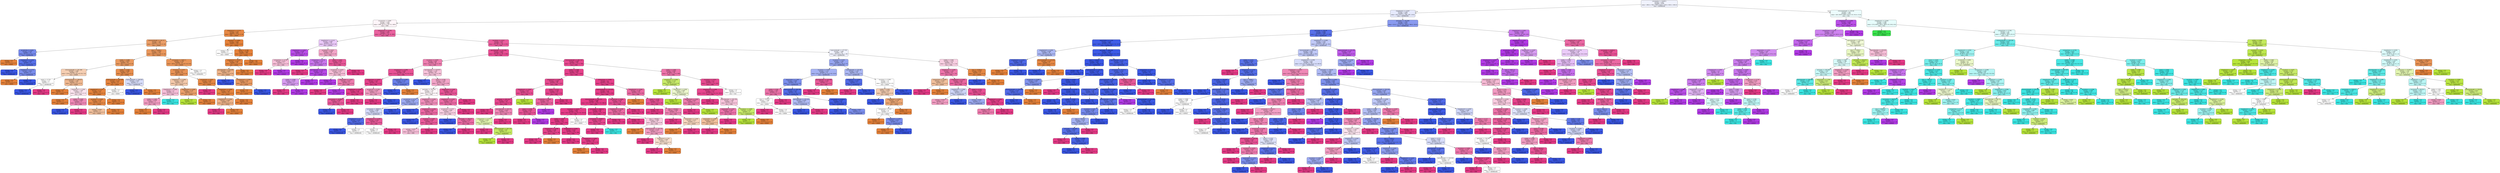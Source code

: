 digraph Tree {
node [shape=box, style="filled, rounded", color="black", fontname="helvetica"] ;
edge [fontname="helvetica"] ;
0 [label="convexarea <= 55369.5\nentropy = 2.651\nsamples = 4334\nvalue = [981.0, 708.0, 264.0, 818.0, 1760.0, 928.0, 1346.0]\nclass = DERMASON", fillcolor="#f0f2fd"] ;
1 [label="shapefactor1 <= 0.007\nentropy = 1.944\nsamples = 2937\nvalue = [973, 44, 0, 6, 1760, 497, 1331]\nclass = DERMASON", fillcolor="#e5e9fc"] ;
0 -> 1 [labeldistance=2.5, labelangle=45, headlabel="True"] ;
2 [label="eccentricity <= 0.684\nentropy = 1.525\nsamples = 1380\nvalue = [942, 43, 0, 6, 115, 51, 1001]\nclass = SIRA", fillcolor="#fef5f9"] ;
1 -> 2 ;
3 [label="shapefactor3 <= 0.777\nentropy = 0.38\nsamples = 603\nvalue = [888, 5, 0, 3, 25, 0, 16]\nclass = SEKER", fillcolor="#e68844"] ;
2 -> 3 ;
4 [label="minoraxislength <= 187.75\nentropy = 1.06\nsamples = 135\nvalue = [171, 3, 0, 3, 23, 0, 16]\nclass = SEKER", fillcolor="#eb9e67"] ;
3 -> 4 ;
5 [label="eccentricity <= 0.641\nentropy = 0.787\nsamples = 10\nvalue = [4, 0, 0, 0, 13, 0, 0]\nclass = DERMASON", fillcolor="#768aed"] ;
4 -> 5 ;
6 [label="entropy = 0.0\nsamples = 1\nvalue = [2, 0, 0, 0, 0, 0, 0]\nclass = SEKER", fillcolor="#e58139"] ;
5 -> 6 ;
7 [label="shapefactor2 <= 0.002\nentropy = 0.567\nsamples = 9\nvalue = [2, 0, 0, 0, 13, 0, 0]\nclass = DERMASON", fillcolor="#5770e9"] ;
5 -> 7 ;
8 [label="entropy = 0.0\nsamples = 5\nvalue = [0, 0, 0, 0, 7, 0, 0]\nclass = DERMASON", fillcolor="#3956e5"] ;
7 -> 8 ;
9 [label="shapefactor3 <= 0.755\nentropy = 0.811\nsamples = 4\nvalue = [2, 0, 0, 0, 6, 0, 0]\nclass = DERMASON", fillcolor="#7b8eee"] ;
7 -> 9 ;
10 [label="entropy = 0.0\nsamples = 2\nvalue = [2, 0, 0, 0, 0, 0, 0]\nclass = SEKER", fillcolor="#e58139"] ;
9 -> 10 ;
11 [label="entropy = 0.0\nsamples = 2\nvalue = [0, 0, 0, 0, 6, 0, 0]\nclass = DERMASON", fillcolor="#3956e5"] ;
9 -> 11 ;
12 [label="area <= 41800.5\nentropy = 0.904\nsamples = 125\nvalue = [167, 3, 0, 3, 10, 0, 16]\nclass = SEKER", fillcolor="#ea975c"] ;
4 -> 12 ;
13 [label="solidity <= 0.989\nentropy = 0.853\nsamples = 62\nvalue = [83, 0, 0, 0, 10, 0, 8]\nclass = SEKER", fillcolor="#ea9a60"] ;
12 -> 13 ;
14 [label="minoraxislength <= 191.368\nentropy = 1.406\nsamples = 15\nvalue = [14.0, 0.0, 0.0, 0.0, 4.0, 0.0, 7.0]\nclass = SEKER", fillcolor="#f5ceb2"] ;
13 -> 14 ;
15 [label="extent <= 0.718\nentropy = 1.0\nsamples = 3\nvalue = [0, 0, 0, 0, 2, 0, 2]\nclass = DERMASON", fillcolor="#ffffff"] ;
14 -> 15 ;
16 [label="entropy = 0.0\nsamples = 1\nvalue = [0, 0, 0, 0, 2, 0, 0]\nclass = DERMASON", fillcolor="#3956e5"] ;
15 -> 16 ;
17 [label="entropy = 0.0\nsamples = 2\nvalue = [0, 0, 0, 0, 0, 0, 2]\nclass = SIRA", fillcolor="#e53986"] ;
15 -> 17 ;
18 [label="minoraxislength <= 196.873\nentropy = 1.206\nsamples = 12\nvalue = [14, 0, 0, 0, 2, 0, 5]\nclass = SEKER", fillcolor="#f0b890"] ;
14 -> 18 ;
19 [label="entropy = 0.0\nsamples = 6\nvalue = [10, 0, 0, 0, 0, 0, 0]\nclass = SEKER", fillcolor="#e58139"] ;
18 -> 19 ;
20 [label="shapefactor1 <= 0.006\nentropy = 1.495\nsamples = 6\nvalue = [4, 0, 0, 0, 2, 0, 5]\nclass = SIRA", fillcolor="#fbe3ee"] ;
18 -> 20 ;
21 [label="entropy = 0.0\nsamples = 1\nvalue = [4, 0, 0, 0, 0, 0, 0]\nclass = SEKER", fillcolor="#e58139"] ;
20 -> 21 ;
22 [label="solidity <= 0.987\nentropy = 0.863\nsamples = 5\nvalue = [0, 0, 0, 0, 2, 0, 5]\nclass = SIRA", fillcolor="#ef88b6"] ;
20 -> 22 ;
23 [label="entropy = 0.0\nsamples = 2\nvalue = [0, 0, 0, 0, 2, 0, 0]\nclass = DERMASON", fillcolor="#3956e5"] ;
22 -> 23 ;
24 [label="entropy = 0.0\nsamples = 3\nvalue = [0, 0, 0, 0, 0, 0, 5]\nclass = SIRA", fillcolor="#e53986"] ;
22 -> 24 ;
25 [label="solidity <= 0.993\nentropy = 0.498\nsamples = 47\nvalue = [69, 0, 0, 0, 6, 0, 1]\nclass = SEKER", fillcolor="#e88e4d"] ;
13 -> 25 ;
26 [label="majoraxislength <= 267.849\nentropy = 0.223\nsamples = 43\nvalue = [65, 0, 0, 0, 1, 0, 1]\nclass = SEKER", fillcolor="#e6853f"] ;
25 -> 26 ;
27 [label="shapefactor3 <= 0.75\nentropy = 0.115\nsamples = 41\nvalue = [64, 0, 0, 0, 0, 0, 1]\nclass = SEKER", fillcolor="#e5833c"] ;
26 -> 27 ;
28 [label="roundness <= 0.928\nentropy = 0.337\nsamples = 10\nvalue = [15, 0, 0, 0, 0, 0, 1]\nclass = SEKER", fillcolor="#e78946"] ;
27 -> 28 ;
29 [label="entropy = 0.918\nsamples = 2\nvalue = [2, 0, 0, 0, 0, 0, 1]\nclass = SEKER", fillcolor="#f2c09c"] ;
28 -> 29 ;
30 [label="entropy = 0.0\nsamples = 8\nvalue = [13, 0, 0, 0, 0, 0, 0]\nclass = SEKER", fillcolor="#e58139"] ;
28 -> 30 ;
31 [label="entropy = 0.0\nsamples = 31\nvalue = [49, 0, 0, 0, 0, 0, 0]\nclass = SEKER", fillcolor="#e58139"] ;
27 -> 31 ;
32 [label="entropy = 1.0\nsamples = 2\nvalue = [1, 0, 0, 0, 1, 0, 0]\nclass = SEKER", fillcolor="#ffffff"] ;
26 -> 32 ;
33 [label="majoraxislength <= 260.561\nentropy = 0.991\nsamples = 4\nvalue = [4, 0, 0, 0, 5, 0, 0]\nclass = DERMASON", fillcolor="#d7ddfa"] ;
25 -> 33 ;
34 [label="entropy = 0.0\nsamples = 1\nvalue = [0, 0, 0, 0, 5, 0, 0]\nclass = DERMASON", fillcolor="#3956e5"] ;
33 -> 34 ;
35 [label="entropy = 0.0\nsamples = 3\nvalue = [4, 0, 0, 0, 0, 0, 0]\nclass = SEKER", fillcolor="#e58139"] ;
33 -> 35 ;
36 [label="convexarea <= 53651.5\nentropy = 0.794\nsamples = 63\nvalue = [84.0, 3.0, 0.0, 3.0, 0.0, 0.0, 8.0]\nclass = SEKER", fillcolor="#e99558"] ;
12 -> 36 ;
37 [label="roundness <= 0.922\nentropy = 0.7\nsamples = 61\nvalue = [84, 2, 0, 2, 0, 0, 8]\nclass = SEKER", fillcolor="#e99254"] ;
36 -> 37 ;
38 [label="shapefactor1 <= 0.006\nentropy = 1.658\nsamples = 11\nvalue = [10, 2, 0, 2, 0, 0, 4]\nclass = SEKER", fillcolor="#f4c9aa"] ;
37 -> 38 ;
39 [label="shapefactor2 <= 0.002\nentropy = 1.5\nsamples = 4\nvalue = [2, 0, 0, 2, 0, 0, 4]\nclass = SIRA", fillcolor="#f6bdd7"] ;
38 -> 39 ;
40 [label="solidity <= 0.983\nentropy = 0.918\nsamples = 3\nvalue = [2, 0, 0, 0, 0, 0, 4]\nclass = SIRA", fillcolor="#f29cc2"] ;
39 -> 40 ;
41 [label="entropy = 0.0\nsamples = 1\nvalue = [2, 0, 0, 0, 0, 0, 0]\nclass = SEKER", fillcolor="#e58139"] ;
40 -> 41 ;
42 [label="entropy = 0.0\nsamples = 2\nvalue = [0, 0, 0, 0, 0, 0, 4]\nclass = SIRA", fillcolor="#e53986"] ;
40 -> 42 ;
43 [label="entropy = 0.0\nsamples = 1\nvalue = [0, 0, 0, 2, 0, 0, 0]\nclass = CALI", fillcolor="#39e5e2"] ;
39 -> 43 ;
44 [label="shapefactor4 <= 0.992\nentropy = 0.722\nsamples = 7\nvalue = [8, 2, 0, 0, 0, 0, 0]\nclass = SEKER", fillcolor="#eca06a"] ;
38 -> 44 ;
45 [label="entropy = 0.0\nsamples = 1\nvalue = [0, 2, 0, 0, 0, 0, 0]\nclass = BARBUNYA", fillcolor="#b7e539"] ;
44 -> 45 ;
46 [label="entropy = 0.0\nsamples = 6\nvalue = [8, 0, 0, 0, 0, 0, 0]\nclass = SEKER", fillcolor="#e58139"] ;
44 -> 46 ;
47 [label="eccentricity <= 0.631\nentropy = 0.292\nsamples = 50\nvalue = [74, 0, 0, 0, 0, 0, 4]\nclass = SEKER", fillcolor="#e68844"] ;
37 -> 47 ;
48 [label="entropy = 0.0\nsamples = 1\nvalue = [0, 0, 0, 0, 0, 0, 2]\nclass = SIRA", fillcolor="#e53986"] ;
47 -> 48 ;
49 [label="compactness <= 0.856\nentropy = 0.176\nsamples = 49\nvalue = [74, 0, 0, 0, 0, 0, 2]\nclass = SEKER", fillcolor="#e6843e"] ;
47 -> 49 ;
50 [label="shapefactor4 <= 0.996\nentropy = 0.863\nsamples = 5\nvalue = [5, 0, 0, 0, 0, 0, 2]\nclass = SEKER", fillcolor="#efb388"] ;
49 -> 50 ;
51 [label="entropy = 0.0\nsamples = 2\nvalue = [0, 0, 0, 0, 0, 0, 2]\nclass = SIRA", fillcolor="#e53986"] ;
50 -> 51 ;
52 [label="entropy = 0.0\nsamples = 3\nvalue = [5, 0, 0, 0, 0, 0, 0]\nclass = SEKER", fillcolor="#e58139"] ;
50 -> 52 ;
53 [label="entropy = 0.0\nsamples = 44\nvalue = [69, 0, 0, 0, 0, 0, 0]\nclass = SEKER", fillcolor="#e58139"] ;
49 -> 53 ;
54 [label="entropy = 1.0\nsamples = 2\nvalue = [0, 1, 0, 1, 0, 0, 0]\nclass = BARBUNYA", fillcolor="#ffffff"] ;
36 -> 54 ;
55 [label="roundness <= 0.809\nentropy = 0.055\nsamples = 468\nvalue = [717, 2, 0, 0, 2, 0, 0]\nclass = SEKER", fillcolor="#e5823a"] ;
3 -> 55 ;
56 [label="entropy = 1.0\nsamples = 2\nvalue = [2, 2, 0, 0, 0, 0, 0]\nclass = SEKER", fillcolor="#ffffff"] ;
55 -> 56 ;
57 [label="extent <= 0.748\nentropy = 0.028\nsamples = 466\nvalue = [715, 0, 0, 0, 2, 0, 0]\nclass = SEKER", fillcolor="#e5813a"] ;
55 -> 57 ;
58 [label="shapefactor4 <= 0.997\nentropy = 0.281\nsamples = 24\nvalue = [39, 0, 0, 0, 2, 0, 0]\nclass = SEKER", fillcolor="#e68743"] ;
57 -> 58 ;
59 [label="equivdiameter <= 214.085\nentropy = 0.863\nsamples = 4\nvalue = [5, 0, 0, 0, 2, 0, 0]\nclass = SEKER", fillcolor="#efb388"] ;
58 -> 59 ;
60 [label="entropy = 0.0\nsamples = 1\nvalue = [0, 0, 0, 0, 1, 0, 0]\nclass = DERMASON", fillcolor="#3956e5"] ;
59 -> 60 ;
61 [label="shapefactor4 <= 0.997\nentropy = 0.65\nsamples = 3\nvalue = [5, 0, 0, 0, 1, 0, 0]\nclass = SEKER", fillcolor="#ea9a61"] ;
59 -> 61 ;
62 [label="entropy = 0.0\nsamples = 2\nvalue = [5, 0, 0, 0, 0, 0, 0]\nclass = SEKER", fillcolor="#e58139"] ;
61 -> 62 ;
63 [label="entropy = 0.0\nsamples = 1\nvalue = [0, 0, 0, 0, 1, 0, 0]\nclass = DERMASON", fillcolor="#3956e5"] ;
61 -> 63 ;
64 [label="entropy = 0.0\nsamples = 20\nvalue = [34, 0, 0, 0, 0, 0, 0]\nclass = SEKER", fillcolor="#e58139"] ;
58 -> 64 ;
65 [label="entropy = 0.0\nsamples = 442\nvalue = [676, 0, 0, 0, 0, 0, 0]\nclass = SEKER", fillcolor="#e58139"] ;
57 -> 65 ;
66 [label="compactness <= 0.756\nentropy = 1.095\nsamples = 777\nvalue = [54, 38, 0, 3, 90, 51, 985]\nclass = SIRA", fillcolor="#ea629f"] ;
2 -> 66 ;
67 [label="shapefactor3 <= 0.533\nentropy = 0.981\nsamples = 56\nvalue = [0, 0, 0, 0, 0, 47, 34]\nclass = HOROZ", fillcolor="#e9c8f8"] ;
66 -> 67 ;
68 [label="shapefactor1 <= 0.007\nentropy = 0.439\nsamples = 22\nvalue = [0, 0, 0, 0, 0, 30, 3]\nclass = HOROZ", fillcolor="#b94de8"] ;
67 -> 68 ;
69 [label="compactness <= 0.728\nentropy = 0.971\nsamples = 3\nvalue = [0, 0, 0, 0, 0, 2, 3]\nclass = SIRA", fillcolor="#f6bdd7"] ;
68 -> 69 ;
70 [label="entropy = 0.0\nsamples = 2\nvalue = [0, 0, 0, 0, 0, 0, 3]\nclass = SIRA", fillcolor="#e53986"] ;
69 -> 70 ;
71 [label="entropy = 0.0\nsamples = 1\nvalue = [0, 0, 0, 0, 0, 2, 0]\nclass = HOROZ", fillcolor="#b139e5"] ;
69 -> 71 ;
72 [label="entropy = 0.0\nsamples = 19\nvalue = [0, 0, 0, 0, 0, 28, 0]\nclass = HOROZ", fillcolor="#b139e5"] ;
68 -> 72 ;
73 [label="roundness <= 0.837\nentropy = 0.938\nsamples = 34\nvalue = [0, 0, 0, 0, 0, 17, 31]\nclass = SIRA", fillcolor="#f3a6c8"] ;
67 -> 73 ;
74 [label="compactness <= 0.732\nentropy = 0.787\nsamples = 11\nvalue = [0, 0, 0, 0, 0, 13, 4]\nclass = HOROZ", fillcolor="#c976ed"] ;
73 -> 74 ;
75 [label="entropy = 0.0\nsamples = 1\nvalue = [0, 0, 0, 0, 0, 0, 3]\nclass = SIRA", fillcolor="#e53986"] ;
74 -> 75 ;
76 [label="equivdiameter <= 253.167\nentropy = 0.371\nsamples = 10\nvalue = [0, 0, 0, 0, 0, 13, 1]\nclass = HOROZ", fillcolor="#b748e7"] ;
74 -> 76 ;
77 [label="solidity <= 0.984\nentropy = 0.918\nsamples = 3\nvalue = [0, 0, 0, 0, 0, 2, 1]\nclass = HOROZ", fillcolor="#d89cf2"] ;
76 -> 77 ;
78 [label="entropy = 0.0\nsamples = 1\nvalue = [0, 0, 0, 0, 0, 0, 1]\nclass = SIRA", fillcolor="#e53986"] ;
77 -> 78 ;
79 [label="entropy = 0.0\nsamples = 2\nvalue = [0, 0, 0, 0, 0, 2, 0]\nclass = HOROZ", fillcolor="#b139e5"] ;
77 -> 79 ;
80 [label="entropy = 0.0\nsamples = 7\nvalue = [0, 0, 0, 0, 0, 11, 0]\nclass = HOROZ", fillcolor="#b139e5"] ;
76 -> 80 ;
81 [label="extent <= 0.683\nentropy = 0.555\nsamples = 23\nvalue = [0, 0, 0, 0, 0, 4, 27]\nclass = SIRA", fillcolor="#e95698"] ;
73 -> 81 ;
82 [label="eccentricity <= 0.818\nentropy = 0.971\nsamples = 8\nvalue = [0, 0, 0, 0, 0, 4, 6]\nclass = SIRA", fillcolor="#f6bdd7"] ;
81 -> 82 ;
83 [label="entropy = 0.0\nsamples = 2\nvalue = [0, 0, 0, 0, 0, 2, 0]\nclass = HOROZ", fillcolor="#b139e5"] ;
82 -> 83 ;
84 [label="aspectration <= 1.819\nentropy = 0.811\nsamples = 6\nvalue = [0, 0, 0, 0, 0, 2, 6]\nclass = SIRA", fillcolor="#ee7bae"] ;
82 -> 84 ;
85 [label="entropy = 0.0\nsamples = 5\nvalue = [0, 0, 0, 0, 0, 0, 6]\nclass = SIRA", fillcolor="#e53986"] ;
84 -> 85 ;
86 [label="entropy = 0.0\nsamples = 1\nvalue = [0, 0, 0, 0, 0, 2, 0]\nclass = HOROZ", fillcolor="#b139e5"] ;
84 -> 86 ;
87 [label="entropy = 0.0\nsamples = 15\nvalue = [0, 0, 0, 0, 0, 0, 21]\nclass = SIRA", fillcolor="#e53986"] ;
81 -> 87 ;
88 [label="roundness <= 0.917\nentropy = 0.93\nsamples = 721\nvalue = [54, 38, 0, 3, 90, 4, 951]\nclass = SIRA", fillcolor="#ea5d9c"] ;
66 -> 88 ;
89 [label="equivdiameter <= 231.469\nentropy = 0.643\nsamples = 638\nvalue = [20, 38, 0, 3, 34, 3, 902]\nclass = SIRA", fillcolor="#e84d92"] ;
88 -> 89 ;
90 [label="roundness <= 0.901\nentropy = 0.96\nsamples = 96\nvalue = [1, 2, 0, 0, 34, 0, 103]\nclass = SIRA", fillcolor="#ee7eb0"] ;
89 -> 90 ;
91 [label="shapefactor4 <= 0.998\nentropy = 0.569\nsamples = 46\nvalue = [1.0, 0.0, 0.0, 0.0, 7.0, 0.0, 63.0]\nclass = SIRA", fillcolor="#e85295"] ;
90 -> 91 ;
92 [label="compactness <= 0.835\nentropy = 0.267\nsamples = 43\nvalue = [0, 0, 0, 0, 3, 0, 63]\nclass = SIRA", fillcolor="#e6428c"] ;
91 -> 92 ;
93 [label="shapefactor2 <= 0.002\nentropy = 0.122\nsamples = 38\nvalue = [0, 0, 0, 0, 1, 0, 59]\nclass = SIRA", fillcolor="#e53c88"] ;
92 -> 93 ;
94 [label="convexarea <= 42186.5\nentropy = 0.592\nsamples = 6\nvalue = [0, 0, 0, 0, 1, 0, 6]\nclass = SIRA", fillcolor="#e95a9a"] ;
93 -> 94 ;
95 [label="entropy = 0.0\nsamples = 1\nvalue = [0, 0, 0, 0, 1, 0, 0]\nclass = DERMASON", fillcolor="#3956e5"] ;
94 -> 95 ;
96 [label="entropy = 0.0\nsamples = 5\nvalue = [0, 0, 0, 0, 0, 0, 6]\nclass = SIRA", fillcolor="#e53986"] ;
94 -> 96 ;
97 [label="entropy = 0.0\nsamples = 32\nvalue = [0, 0, 0, 0, 0, 0, 53]\nclass = SIRA", fillcolor="#e53986"] ;
93 -> 97 ;
98 [label="eccentricity <= 0.705\nentropy = 0.918\nsamples = 5\nvalue = [0, 0, 0, 0, 2, 0, 4]\nclass = SIRA", fillcolor="#f29cc2"] ;
92 -> 98 ;
99 [label="entropy = 0.0\nsamples = 3\nvalue = [0, 0, 0, 0, 0, 0, 4]\nclass = SIRA", fillcolor="#e53986"] ;
98 -> 99 ;
100 [label="entropy = 0.0\nsamples = 2\nvalue = [0, 0, 0, 0, 2, 0, 0]\nclass = DERMASON", fillcolor="#3956e5"] ;
98 -> 100 ;
101 [label="shapefactor4 <= 0.999\nentropy = 0.722\nsamples = 3\nvalue = [1, 0, 0, 0, 4, 0, 0]\nclass = DERMASON", fillcolor="#6a80ec"] ;
91 -> 101 ;
102 [label="entropy = 0.0\nsamples = 2\nvalue = [0, 0, 0, 0, 4, 0, 0]\nclass = DERMASON", fillcolor="#3956e5"] ;
101 -> 102 ;
103 [label="entropy = 0.0\nsamples = 1\nvalue = [1, 0, 0, 0, 0, 0, 0]\nclass = SEKER", fillcolor="#e58139"] ;
101 -> 103 ;
104 [label="equivdiameter <= 219.973\nentropy = 1.134\nsamples = 50\nvalue = [0, 2, 0, 0, 27, 0, 40]\nclass = SIRA", fillcolor="#f7c2da"] ;
90 -> 104 ;
105 [label="entropy = 0.0\nsamples = 3\nvalue = [0, 0, 0, 0, 6, 0, 0]\nclass = DERMASON", fillcolor="#3956e5"] ;
104 -> 105 ;
106 [label="extent <= 0.782\nentropy = 1.102\nsamples = 47\nvalue = [0, 2, 0, 0, 21, 0, 40]\nclass = SIRA", fillcolor="#f3a5c8"] ;
104 -> 106 ;
107 [label="perimeter <= 755.232\nentropy = 1.24\nsamples = 27\nvalue = [0, 2, 0, 0, 18, 0, 19]\nclass = SIRA", fillcolor="#fef6f9"] ;
106 -> 107 ;
108 [label="eccentricity <= 0.737\nentropy = 0.918\nsamples = 15\nvalue = [0, 0, 0, 0, 14, 0, 7]\nclass = DERMASON", fillcolor="#9caaf2"] ;
107 -> 108 ;
109 [label="convexarea <= 40503.5\nentropy = 0.989\nsamples = 12\nvalue = [0, 0, 0, 0, 9, 0, 7]\nclass = DERMASON", fillcolor="#d3d9f9"] ;
108 -> 109 ;
110 [label="shapefactor3 <= 0.71\nentropy = 0.503\nsamples = 6\nvalue = [0, 0, 0, 0, 8, 0, 1]\nclass = DERMASON", fillcolor="#526be8"] ;
109 -> 110 ;
111 [label="entropy = 0.0\nsamples = 4\nvalue = [0, 0, 0, 0, 7, 0, 0]\nclass = DERMASON", fillcolor="#3956e5"] ;
110 -> 111 ;
112 [label="entropy = 1.0\nsamples = 2\nvalue = [0, 0, 0, 0, 1, 0, 1]\nclass = DERMASON", fillcolor="#ffffff"] ;
110 -> 112 ;
113 [label="shapefactor4 <= 0.995\nentropy = 0.592\nsamples = 6\nvalue = [0, 0, 0, 0, 1, 0, 6]\nclass = SIRA", fillcolor="#e95a9a"] ;
109 -> 113 ;
114 [label="entropy = 1.0\nsamples = 2\nvalue = [0, 0, 0, 0, 1, 0, 1]\nclass = DERMASON", fillcolor="#ffffff"] ;
113 -> 114 ;
115 [label="entropy = 0.0\nsamples = 4\nvalue = [0, 0, 0, 0, 0, 0, 5]\nclass = SIRA", fillcolor="#e53986"] ;
113 -> 115 ;
116 [label="entropy = 0.0\nsamples = 3\nvalue = [0, 0, 0, 0, 5, 0, 0]\nclass = DERMASON", fillcolor="#3956e5"] ;
108 -> 116 ;
117 [label="shapefactor2 <= 0.002\nentropy = 1.224\nsamples = 12\nvalue = [0, 2, 0, 0, 4, 0, 12]\nclass = SIRA", fillcolor="#f08eba"] ;
107 -> 117 ;
118 [label="entropy = 0.0\nsamples = 2\nvalue = [0, 0, 0, 0, 3, 0, 0]\nclass = DERMASON", fillcolor="#3956e5"] ;
117 -> 118 ;
119 [label="shapefactor4 <= 0.994\nentropy = 0.906\nsamples = 10\nvalue = [0, 2, 0, 0, 1, 0, 12]\nclass = SIRA", fillcolor="#eb67a2"] ;
117 -> 119 ;
120 [label="entropy = 0.0\nsamples = 1\nvalue = [0, 0, 0, 0, 1, 0, 0]\nclass = DERMASON", fillcolor="#3956e5"] ;
119 -> 120 ;
121 [label="roundness <= 0.905\nentropy = 0.592\nsamples = 9\nvalue = [0, 2, 0, 0, 0, 0, 12]\nclass = SIRA", fillcolor="#e95a9a"] ;
119 -> 121 ;
122 [label="entropy = 0.971\nsamples = 2\nvalue = [0, 2, 0, 0, 0, 0, 3]\nclass = SIRA", fillcolor="#f6bdd7"] ;
121 -> 122 ;
123 [label="entropy = 0.0\nsamples = 7\nvalue = [0, 0, 0, 0, 0, 0, 9]\nclass = SIRA", fillcolor="#e53986"] ;
121 -> 123 ;
124 [label="shapefactor3 <= 0.69\nentropy = 0.544\nsamples = 20\nvalue = [0, 0, 0, 0, 3, 0, 21]\nclass = SIRA", fillcolor="#e95597"] ;
106 -> 124 ;
125 [label="shapefactor1 <= 0.007\nentropy = 0.722\nsamples = 13\nvalue = [0, 0, 0, 0, 3, 0, 12]\nclass = SIRA", fillcolor="#ec6aa4"] ;
124 -> 125 ;
126 [label="eccentricity <= 0.727\nentropy = 0.985\nsamples = 7\nvalue = [0, 0, 0, 0, 3, 0, 4]\nclass = SIRA", fillcolor="#f8cee1"] ;
125 -> 126 ;
127 [label="entropy = 0.0\nsamples = 2\nvalue = [0, 0, 0, 0, 2, 0, 0]\nclass = DERMASON", fillcolor="#3956e5"] ;
126 -> 127 ;
128 [label="perimeter <= 746.077\nentropy = 0.722\nsamples = 5\nvalue = [0, 0, 0, 0, 1, 0, 4]\nclass = SIRA", fillcolor="#ec6aa4"] ;
126 -> 128 ;
129 [label="entropy = 0.0\nsamples = 1\nvalue = [0, 0, 0, 0, 1, 0, 0]\nclass = DERMASON", fillcolor="#3956e5"] ;
128 -> 129 ;
130 [label="entropy = 0.0\nsamples = 4\nvalue = [0, 0, 0, 0, 0, 0, 4]\nclass = SIRA", fillcolor="#e53986"] ;
128 -> 130 ;
131 [label="entropy = 0.0\nsamples = 6\nvalue = [0, 0, 0, 0, 0, 0, 8]\nclass = SIRA", fillcolor="#e53986"] ;
125 -> 131 ;
132 [label="entropy = 0.0\nsamples = 7\nvalue = [0, 0, 0, 0, 0, 0, 9]\nclass = SIRA", fillcolor="#e53986"] ;
124 -> 132 ;
133 [label="minoraxislength <= 202.718\nentropy = 0.469\nsamples = 542\nvalue = [19, 36, 0, 3, 0, 3, 799]\nclass = SIRA", fillcolor="#e7488f"] ;
89 -> 133 ;
134 [label="solidity <= 0.986\nentropy = 0.296\nsamples = 452\nvalue = [16, 8, 0, 1, 0, 3, 691]\nclass = SIRA", fillcolor="#e6418b"] ;
133 -> 134 ;
135 [label="shapefactor1 <= 0.007\nentropy = 0.469\nsamples = 88\nvalue = [0, 8, 0, 0, 0, 3, 127]\nclass = SIRA", fillcolor="#e74a90"] ;
134 -> 135 ;
136 [label="shapefactor1 <= 0.007\nentropy = 0.457\nsamples = 51\nvalue = [0, 8, 0, 0, 0, 0, 75]\nclass = SIRA", fillcolor="#e84e93"] ;
135 -> 136 ;
137 [label="perimeter <= 857.343\nentropy = 0.337\nsamples = 50\nvalue = [0, 5, 0, 0, 0, 0, 75]\nclass = SIRA", fillcolor="#e7468e"] ;
136 -> 137 ;
138 [label="entropy = 0.0\nsamples = 37\nvalue = [0, 0, 0, 0, 0, 0, 62]\nclass = SIRA", fillcolor="#e53986"] ;
137 -> 138 ;
139 [label="equivdiameter <= 255.79\nentropy = 0.852\nsamples = 13\nvalue = [0, 5, 0, 0, 0, 0, 13]\nclass = SIRA", fillcolor="#ef85b5"] ;
137 -> 139 ;
140 [label="compactness <= 0.773\nentropy = 0.954\nsamples = 7\nvalue = [0, 5, 0, 0, 0, 0, 3]\nclass = BARBUNYA", fillcolor="#e2f5b0"] ;
139 -> 140 ;
141 [label="entropy = 0.0\nsamples = 2\nvalue = [0, 0, 0, 0, 0, 0, 2]\nclass = SIRA", fillcolor="#e53986"] ;
140 -> 141 ;
142 [label="minoraxislength <= 201.116\nentropy = 0.65\nsamples = 5\nvalue = [0, 5, 0, 0, 0, 0, 1]\nclass = BARBUNYA", fillcolor="#c5ea61"] ;
140 -> 142 ;
143 [label="entropy = 0.0\nsamples = 4\nvalue = [0, 5, 0, 0, 0, 0, 0]\nclass = BARBUNYA", fillcolor="#b7e539"] ;
142 -> 143 ;
144 [label="entropy = 0.0\nsamples = 1\nvalue = [0, 0, 0, 0, 0, 0, 1]\nclass = SIRA", fillcolor="#e53986"] ;
142 -> 144 ;
145 [label="entropy = 0.0\nsamples = 6\nvalue = [0, 0, 0, 0, 0, 0, 10]\nclass = SIRA", fillcolor="#e53986"] ;
139 -> 145 ;
146 [label="entropy = 0.0\nsamples = 1\nvalue = [0, 3, 0, 0, 0, 0, 0]\nclass = BARBUNYA", fillcolor="#b7e539"] ;
136 -> 146 ;
147 [label="extent <= 0.711\nentropy = 0.305\nsamples = 37\nvalue = [0, 0, 0, 0, 0, 3, 52]\nclass = SIRA", fillcolor="#e6448d"] ;
135 -> 147 ;
148 [label="eccentricity <= 0.814\nentropy = 0.65\nsamples = 13\nvalue = [0, 0, 0, 0, 0, 3, 15]\nclass = SIRA", fillcolor="#ea619e"] ;
147 -> 148 ;
149 [label="extent <= 0.706\nentropy = 0.523\nsamples = 12\nvalue = [0, 0, 0, 0, 0, 2, 15]\nclass = SIRA", fillcolor="#e85396"] ;
148 -> 149 ;
150 [label="entropy = 0.0\nsamples = 11\nvalue = [0, 0, 0, 0, 0, 0, 15]\nclass = SIRA", fillcolor="#e53986"] ;
149 -> 150 ;
151 [label="entropy = 0.0\nsamples = 1\nvalue = [0, 0, 0, 0, 0, 2, 0]\nclass = HOROZ", fillcolor="#b139e5"] ;
149 -> 151 ;
152 [label="entropy = 0.0\nsamples = 1\nvalue = [0, 0, 0, 0, 0, 1, 0]\nclass = HOROZ", fillcolor="#b139e5"] ;
148 -> 152 ;
153 [label="entropy = 0.0\nsamples = 24\nvalue = [0, 0, 0, 0, 0, 0, 37]\nclass = SIRA", fillcolor="#e53986"] ;
147 -> 153 ;
154 [label="compactness <= 0.826\nentropy = 0.2\nsamples = 364\nvalue = [16, 0, 0, 1, 0, 0, 564]\nclass = SIRA", fillcolor="#e63f8a"] ;
134 -> 154 ;
155 [label="majoraxislength <= 323.026\nentropy = 0.15\nsamples = 346\nvalue = [10, 0, 0, 1, 0, 0, 539]\nclass = SIRA", fillcolor="#e63d88"] ;
154 -> 155 ;
156 [label="minoraxislength <= 195.372\nentropy = 0.089\nsamples = 308\nvalue = [4.0, 0.0, 0.0, 1.0, 0.0, 0.0, 486.0]\nclass = SIRA", fillcolor="#e53b87"] ;
155 -> 156 ;
157 [label="roundness <= 0.914\nentropy = 0.091\nsamples = 218\nvalue = [4.0, 0.0, 0.0, 0.0, 0.0, 0.0, 343.0]\nclass = SIRA", fillcolor="#e53b87"] ;
156 -> 157 ;
158 [label="solidity <= 0.987\nentropy = 0.072\nsamples = 216\nvalue = [3, 0, 0, 0, 0, 0, 342]\nclass = SIRA", fillcolor="#e53b87"] ;
157 -> 158 ;
159 [label="shapefactor4 <= 0.998\nentropy = 0.286\nsamples = 24\nvalue = [2, 0, 0, 0, 0, 0, 38]\nclass = SIRA", fillcolor="#e6438c"] ;
158 -> 159 ;
160 [label="entropy = 0.0\nsamples = 23\nvalue = [0, 0, 0, 0, 0, 0, 38]\nclass = SIRA", fillcolor="#e53986"] ;
159 -> 160 ;
161 [label="entropy = 0.0\nsamples = 1\nvalue = [2, 0, 0, 0, 0, 0, 0]\nclass = SEKER", fillcolor="#e58139"] ;
159 -> 161 ;
162 [label="shapefactor2 <= 0.002\nentropy = 0.032\nsamples = 192\nvalue = [1, 0, 0, 0, 0, 0, 304]\nclass = SIRA", fillcolor="#e53a86"] ;
158 -> 162 ;
163 [label="entropy = 0.0\nsamples = 162\nvalue = [0, 0, 0, 0, 0, 0, 254]\nclass = SIRA", fillcolor="#e53986"] ;
162 -> 163 ;
164 [label="shapefactor2 <= 0.002\nentropy = 0.139\nsamples = 30\nvalue = [1, 0, 0, 0, 0, 0, 50]\nclass = SIRA", fillcolor="#e63d88"] ;
162 -> 164 ;
165 [label="entropy = 0.0\nsamples = 1\nvalue = [1, 0, 0, 0, 0, 0, 0]\nclass = SEKER", fillcolor="#e58139"] ;
164 -> 165 ;
166 [label="entropy = 0.0\nsamples = 29\nvalue = [0, 0, 0, 0, 0, 0, 50]\nclass = SIRA", fillcolor="#e53986"] ;
164 -> 166 ;
167 [label="entropy = 1.0\nsamples = 2\nvalue = [1, 0, 0, 0, 0, 0, 1]\nclass = SEKER", fillcolor="#ffffff"] ;
157 -> 167 ;
168 [label="convexarea <= 46032.5\nentropy = 0.06\nsamples = 90\nvalue = [0, 0, 0, 1, 0, 0, 143]\nclass = SIRA", fillcolor="#e53a87"] ;
156 -> 168 ;
169 [label="convexarea <= 45968.5\nentropy = 0.353\nsamples = 12\nvalue = [0, 0, 0, 1, 0, 0, 14]\nclass = SIRA", fillcolor="#e7478f"] ;
168 -> 169 ;
170 [label="entropy = 0.0\nsamples = 11\nvalue = [0, 0, 0, 0, 0, 0, 14]\nclass = SIRA", fillcolor="#e53986"] ;
169 -> 170 ;
171 [label="entropy = 0.0\nsamples = 1\nvalue = [0, 0, 0, 1, 0, 0, 0]\nclass = CALI", fillcolor="#39e5e2"] ;
169 -> 171 ;
172 [label="entropy = 0.0\nsamples = 78\nvalue = [0, 0, 0, 0, 0, 0, 129]\nclass = SIRA", fillcolor="#e53986"] ;
168 -> 172 ;
173 [label="eccentricity <= 0.804\nentropy = 0.474\nsamples = 38\nvalue = [6, 0, 0, 0, 0, 0, 53]\nclass = SIRA", fillcolor="#e84f94"] ;
155 -> 173 ;
174 [label="shapefactor4 <= 0.996\nentropy = 0.709\nsamples = 19\nvalue = [6, 0, 0, 0, 0, 0, 25]\nclass = SIRA", fillcolor="#eb69a3"] ;
173 -> 174 ;
175 [label="entropy = 0.0\nsamples = 11\nvalue = [0, 0, 0, 0, 0, 0, 17]\nclass = SIRA", fillcolor="#e53986"] ;
174 -> 175 ;
176 [label="area <= 49189.5\nentropy = 0.985\nsamples = 8\nvalue = [6, 0, 0, 0, 0, 0, 8]\nclass = SIRA", fillcolor="#f8cee1"] ;
174 -> 176 ;
177 [label="entropy = 0.0\nsamples = 1\nvalue = [2, 0, 0, 0, 0, 0, 0]\nclass = SEKER", fillcolor="#e58139"] ;
176 -> 177 ;
178 [label="majoraxislength <= 325.701\nentropy = 0.918\nsamples = 7\nvalue = [4, 0, 0, 0, 0, 0, 8]\nclass = SIRA", fillcolor="#f29cc2"] ;
176 -> 178 ;
179 [label="entropy = 0.0\nsamples = 3\nvalue = [0, 0, 0, 0, 0, 0, 5]\nclass = SIRA", fillcolor="#e53986"] ;
178 -> 179 ;
180 [label="shapefactor3 <= 0.6\nentropy = 0.985\nsamples = 4\nvalue = [4, 0, 0, 0, 0, 0, 3]\nclass = SEKER", fillcolor="#f8e0ce"] ;
178 -> 180 ;
181 [label="entropy = 0.0\nsamples = 2\nvalue = [0, 0, 0, 0, 0, 0, 3]\nclass = SIRA", fillcolor="#e53986"] ;
180 -> 181 ;
182 [label="entropy = 0.0\nsamples = 2\nvalue = [4, 0, 0, 0, 0, 0, 0]\nclass = SEKER", fillcolor="#e58139"] ;
180 -> 182 ;
183 [label="entropy = 0.0\nsamples = 19\nvalue = [0, 0, 0, 0, 0, 0, 28]\nclass = SIRA", fillcolor="#e53986"] ;
173 -> 183 ;
184 [label="shapefactor2 <= 0.002\nentropy = 0.709\nsamples = 18\nvalue = [6, 0, 0, 0, 0, 0, 25]\nclass = SIRA", fillcolor="#eb69a3"] ;
154 -> 184 ;
185 [label="entropy = 0.0\nsamples = 1\nvalue = [3, 0, 0, 0, 0, 0, 0]\nclass = SEKER", fillcolor="#e58139"] ;
184 -> 185 ;
186 [label="extent <= 0.767\nentropy = 0.491\nsamples = 17\nvalue = [3, 0, 0, 0, 0, 0, 25]\nclass = SIRA", fillcolor="#e85195"] ;
184 -> 186 ;
187 [label="entropy = 0.0\nsamples = 9\nvalue = [0, 0, 0, 0, 0, 0, 17]\nclass = SIRA", fillcolor="#e53986"] ;
186 -> 187 ;
188 [label="area <= 43548.0\nentropy = 0.845\nsamples = 8\nvalue = [3, 0, 0, 0, 0, 0, 8]\nclass = SIRA", fillcolor="#ef83b3"] ;
186 -> 188 ;
189 [label="entropy = 0.0\nsamples = 5\nvalue = [0, 0, 0, 0, 0, 0, 6]\nclass = SIRA", fillcolor="#e53986"] ;
188 -> 189 ;
190 [label="aspectration <= 1.434\nentropy = 0.971\nsamples = 3\nvalue = [3, 0, 0, 0, 0, 0, 2]\nclass = SEKER", fillcolor="#f6d5bd"] ;
188 -> 190 ;
191 [label="entropy = 0.0\nsamples = 1\nvalue = [3, 0, 0, 0, 0, 0, 0]\nclass = SEKER", fillcolor="#e58139"] ;
190 -> 191 ;
192 [label="entropy = 0.0\nsamples = 2\nvalue = [0, 0, 0, 0, 0, 0, 2]\nclass = SIRA", fillcolor="#e53986"] ;
190 -> 192 ;
193 [label="solidity <= 0.985\nentropy = 0.963\nsamples = 90\nvalue = [3, 28, 0, 2, 0, 0, 108]\nclass = SIRA", fillcolor="#ed73a9"] ;
133 -> 193 ;
194 [label="shapefactor1 <= 0.006\nentropy = 0.722\nsamples = 17\nvalue = [0, 24, 0, 0, 0, 0, 6]\nclass = BARBUNYA", fillcolor="#c9ec6a"] ;
193 -> 194 ;
195 [label="entropy = 0.0\nsamples = 9\nvalue = [0, 16, 0, 0, 0, 0, 0]\nclass = BARBUNYA", fillcolor="#b7e539"] ;
194 -> 195 ;
196 [label="shapefactor2 <= 0.002\nentropy = 0.985\nsamples = 8\nvalue = [0, 8, 0, 0, 0, 0, 6]\nclass = BARBUNYA", fillcolor="#edf8ce"] ;
194 -> 196 ;
197 [label="entropy = 0.0\nsamples = 3\nvalue = [0, 6, 0, 0, 0, 0, 0]\nclass = BARBUNYA", fillcolor="#b7e539"] ;
196 -> 197 ;
198 [label="shapefactor4 <= 0.997\nentropy = 0.811\nsamples = 5\nvalue = [0, 2, 0, 0, 0, 0, 6]\nclass = SIRA", fillcolor="#ee7bae"] ;
196 -> 198 ;
199 [label="entropy = 0.0\nsamples = 4\nvalue = [0, 0, 0, 0, 0, 0, 6]\nclass = SIRA", fillcolor="#e53986"] ;
198 -> 199 ;
200 [label="entropy = 0.0\nsamples = 1\nvalue = [0, 2, 0, 0, 0, 0, 0]\nclass = BARBUNYA", fillcolor="#b7e539"] ;
198 -> 200 ;
201 [label="roundness <= 0.914\nentropy = 0.53\nsamples = 73\nvalue = [3, 4, 0, 2, 0, 0, 102]\nclass = SIRA", fillcolor="#e74a90"] ;
193 -> 201 ;
202 [label="shapefactor4 <= 0.998\nentropy = 0.413\nsamples = 71\nvalue = [3.0, 4.0, 0.0, 0.0, 0.0, 0.0, 100.0]\nclass = SIRA", fillcolor="#e7468e"] ;
201 -> 202 ;
203 [label="entropy = 0.0\nsamples = 61\nvalue = [0, 0, 0, 0, 0, 0, 93]\nclass = SIRA", fillcolor="#e53986"] ;
202 -> 203 ;
204 [label="equivdiameter <= 255.756\nentropy = 1.493\nsamples = 10\nvalue = [3, 4, 0, 0, 0, 0, 7]\nclass = SIRA", fillcolor="#f7c4db"] ;
202 -> 204 ;
205 [label="aspectration <= 1.457\nentropy = 0.764\nsamples = 6\nvalue = [2, 0, 0, 0, 0, 0, 7]\nclass = SIRA", fillcolor="#ec72a9"] ;
204 -> 205 ;
206 [label="aspectration <= 1.389\nentropy = 0.918\nsamples = 3\nvalue = [2, 0, 0, 0, 0, 0, 1]\nclass = SEKER", fillcolor="#f2c09c"] ;
205 -> 206 ;
207 [label="entropy = 0.0\nsamples = 1\nvalue = [0, 0, 0, 0, 0, 0, 1]\nclass = SIRA", fillcolor="#e53986"] ;
206 -> 207 ;
208 [label="entropy = 0.0\nsamples = 2\nvalue = [2, 0, 0, 0, 0, 0, 0]\nclass = SEKER", fillcolor="#e58139"] ;
206 -> 208 ;
209 [label="entropy = 0.0\nsamples = 3\nvalue = [0, 0, 0, 0, 0, 0, 6]\nclass = SIRA", fillcolor="#e53986"] ;
205 -> 209 ;
210 [label="roundness <= 0.899\nentropy = 0.722\nsamples = 4\nvalue = [1, 4, 0, 0, 0, 0, 0]\nclass = BARBUNYA", fillcolor="#c9ec6a"] ;
204 -> 210 ;
211 [label="entropy = 0.0\nsamples = 3\nvalue = [0, 4, 0, 0, 0, 0, 0]\nclass = BARBUNYA", fillcolor="#b7e539"] ;
210 -> 211 ;
212 [label="entropy = 0.0\nsamples = 1\nvalue = [1, 0, 0, 0, 0, 0, 0]\nclass = SEKER", fillcolor="#e58139"] ;
210 -> 212 ;
213 [label="entropy = 1.0\nsamples = 2\nvalue = [0, 0, 0, 2, 0, 0, 2]\nclass = CALI", fillcolor="#ffffff"] ;
201 -> 213 ;
214 [label="majoraxislength <= 277.591\nentropy = 1.606\nsamples = 83\nvalue = [34, 0, 0, 0, 56, 1, 49]\nclass = DERMASON", fillcolor="#f0f2fd"] ;
88 -> 214 ;
215 [label="roundness <= 0.935\nentropy = 1.316\nsamples = 47\nvalue = [12, 0, 0, 0, 49, 0, 17]\nclass = DERMASON", fillcolor="#97a6f1"] ;
214 -> 215 ;
216 [label="roundness <= 0.931\nentropy = 1.133\nsamples = 31\nvalue = [2.0, 0.0, 0.0, 0.0, 31.0, 0.0, 16.0]\nclass = DERMASON", fillcolor="#a5b2f3"] ;
215 -> 216 ;
217 [label="aspectration <= 1.397\nentropy = 0.945\nsamples = 26\nvalue = [1, 0, 0, 0, 31, 0, 10]\nclass = DERMASON", fillcolor="#7d90ee"] ;
216 -> 217 ;
218 [label="solidity <= 0.99\nentropy = 1.061\nsamples = 6\nvalue = [1, 0, 0, 0, 1, 0, 6]\nclass = SIRA", fillcolor="#ec72a9"] ;
217 -> 218 ;
219 [label="area <= 37553.0\nentropy = 1.585\nsamples = 3\nvalue = [1, 0, 0, 0, 1, 0, 1]\nclass = SEKER", fillcolor="#ffffff"] ;
218 -> 219 ;
220 [label="entropy = 0.0\nsamples = 1\nvalue = [0, 0, 0, 0, 0, 0, 1]\nclass = SIRA", fillcolor="#e53986"] ;
219 -> 220 ;
221 [label="entropy = 1.0\nsamples = 2\nvalue = [1, 0, 0, 0, 1, 0, 0]\nclass = SEKER", fillcolor="#ffffff"] ;
219 -> 221 ;
222 [label="entropy = 0.0\nsamples = 3\nvalue = [0, 0, 0, 0, 0, 0, 5]\nclass = SIRA", fillcolor="#e53986"] ;
218 -> 222 ;
223 [label="majoraxislength <= 265.782\nentropy = 0.523\nsamples = 20\nvalue = [0, 0, 0, 0, 30, 0, 4]\nclass = DERMASON", fillcolor="#536de8"] ;
217 -> 223 ;
224 [label="equivdiameter <= 221.014\nentropy = 0.954\nsamples = 4\nvalue = [0, 0, 0, 0, 5, 0, 3]\nclass = DERMASON", fillcolor="#b0bbf5"] ;
223 -> 224 ;
225 [label="entropy = 0.0\nsamples = 2\nvalue = [0, 0, 0, 0, 5, 0, 0]\nclass = DERMASON", fillcolor="#3956e5"] ;
224 -> 225 ;
226 [label="entropy = 0.0\nsamples = 2\nvalue = [0, 0, 0, 0, 0, 0, 3]\nclass = SIRA", fillcolor="#e53986"] ;
224 -> 226 ;
227 [label="convexarea <= 41566.0\nentropy = 0.235\nsamples = 16\nvalue = [0, 0, 0, 0, 25, 0, 1]\nclass = DERMASON", fillcolor="#415de6"] ;
223 -> 227 ;
228 [label="entropy = 0.0\nsamples = 14\nvalue = [0, 0, 0, 0, 22, 0, 0]\nclass = DERMASON", fillcolor="#3956e5"] ;
227 -> 228 ;
229 [label="entropy = 0.811\nsamples = 2\nvalue = [0, 0, 0, 0, 3, 0, 1]\nclass = DERMASON", fillcolor="#7b8eee"] ;
227 -> 229 ;
230 [label="equivdiameter <= 233.986\nentropy = 0.592\nsamples = 5\nvalue = [1, 0, 0, 0, 0, 0, 6]\nclass = SIRA", fillcolor="#e95a9a"] ;
216 -> 230 ;
231 [label="entropy = 0.0\nsamples = 4\nvalue = [0, 0, 0, 0, 0, 0, 6]\nclass = SIRA", fillcolor="#e53986"] ;
230 -> 231 ;
232 [label="entropy = 0.0\nsamples = 1\nvalue = [1, 0, 0, 0, 0, 0, 0]\nclass = SEKER", fillcolor="#e58139"] ;
230 -> 232 ;
233 [label="equivdiameter <= 221.68\nentropy = 1.124\nsamples = 16\nvalue = [10, 0, 0, 0, 18, 0, 1]\nclass = DERMASON", fillcolor="#acb8f4"] ;
215 -> 233 ;
234 [label="shapefactor1 <= 0.007\nentropy = 0.503\nsamples = 5\nvalue = [0, 0, 0, 0, 8, 0, 1]\nclass = DERMASON", fillcolor="#526be8"] ;
233 -> 234 ;
235 [label="entropy = 0.0\nsamples = 1\nvalue = [0, 0, 0, 0, 0, 0, 1]\nclass = SIRA", fillcolor="#e53986"] ;
234 -> 235 ;
236 [label="entropy = 0.0\nsamples = 4\nvalue = [0, 0, 0, 0, 8, 0, 0]\nclass = DERMASON", fillcolor="#3956e5"] ;
234 -> 236 ;
237 [label="roundness <= 0.945\nentropy = 1.0\nsamples = 11\nvalue = [10, 0, 0, 0, 10, 0, 0]\nclass = SEKER", fillcolor="#ffffff"] ;
233 -> 237 ;
238 [label="solidity <= 0.991\nentropy = 0.954\nsamples = 9\nvalue = [10, 0, 0, 0, 6, 0, 0]\nclass = SEKER", fillcolor="#f5cdb0"] ;
237 -> 238 ;
239 [label="entropy = 0.0\nsamples = 1\nvalue = [0, 0, 0, 0, 3, 0, 0]\nclass = DERMASON", fillcolor="#3956e5"] ;
238 -> 239 ;
240 [label="shapefactor2 <= 0.002\nentropy = 0.779\nsamples = 8\nvalue = [10, 0, 0, 0, 3, 0, 0]\nclass = SEKER", fillcolor="#eda774"] ;
238 -> 240 ;
241 [label="compactness <= 0.83\nentropy = 1.0\nsamples = 4\nvalue = [3, 0, 0, 0, 3, 0, 0]\nclass = SEKER", fillcolor="#ffffff"] ;
240 -> 241 ;
242 [label="entropy = 0.0\nsamples = 1\nvalue = [2, 0, 0, 0, 0, 0, 0]\nclass = SEKER", fillcolor="#e58139"] ;
241 -> 242 ;
243 [label="shapefactor4 <= 0.997\nentropy = 0.811\nsamples = 3\nvalue = [1, 0, 0, 0, 3, 0, 0]\nclass = DERMASON", fillcolor="#7b8eee"] ;
241 -> 243 ;
244 [label="entropy = 0.0\nsamples = 1\nvalue = [1, 0, 0, 0, 0, 0, 0]\nclass = SEKER", fillcolor="#e58139"] ;
243 -> 244 ;
245 [label="entropy = 0.0\nsamples = 2\nvalue = [0, 0, 0, 0, 3, 0, 0]\nclass = DERMASON", fillcolor="#3956e5"] ;
243 -> 245 ;
246 [label="entropy = 0.0\nsamples = 4\nvalue = [7, 0, 0, 0, 0, 0, 0]\nclass = SEKER", fillcolor="#e58139"] ;
240 -> 246 ;
247 [label="entropy = 0.0\nsamples = 2\nvalue = [0, 0, 0, 0, 4, 0, 0]\nclass = DERMASON", fillcolor="#3956e5"] ;
237 -> 247 ;
248 [label="solidity <= 0.991\nentropy = 1.474\nsamples = 36\nvalue = [22, 0, 0, 0, 7, 1, 32]\nclass = SIRA", fillcolor="#f8cee1"] ;
214 -> 248 ;
249 [label="shapefactor1 <= 0.006\nentropy = 1.159\nsamples = 24\nvalue = [4, 0, 0, 0, 6, 1, 32]\nclass = SIRA", fillcolor="#ed74aa"] ;
248 -> 249 ;
250 [label="compactness <= 0.838\nentropy = 0.918\nsamples = 4\nvalue = [4, 0, 0, 0, 0, 0, 2]\nclass = SEKER", fillcolor="#f2c09c"] ;
249 -> 250 ;
251 [label="entropy = 0.0\nsamples = 1\nvalue = [0, 0, 0, 0, 0, 0, 2]\nclass = SIRA", fillcolor="#e53986"] ;
250 -> 251 ;
252 [label="entropy = 0.0\nsamples = 3\nvalue = [4, 0, 0, 0, 0, 0, 0]\nclass = SEKER", fillcolor="#e58139"] ;
250 -> 252 ;
253 [label="shapefactor2 <= 0.002\nentropy = 0.812\nsamples = 20\nvalue = [0, 0, 0, 0, 6, 1, 30]\nclass = SIRA", fillcolor="#eb66a1"] ;
249 -> 253 ;
254 [label="shapefactor4 <= 0.998\nentropy = 1.459\nsamples = 3\nvalue = [0, 0, 0, 0, 3, 1, 2]\nclass = DERMASON", fillcolor="#ced5f8"] ;
253 -> 254 ;
255 [label="entropy = 0.918\nsamples = 2\nvalue = [0, 0, 0, 0, 0, 1, 2]\nclass = SIRA", fillcolor="#f29cc2"] ;
254 -> 255 ;
256 [label="entropy = 0.0\nsamples = 1\nvalue = [0, 0, 0, 0, 3, 0, 0]\nclass = DERMASON", fillcolor="#3956e5"] ;
254 -> 256 ;
257 [label="extent <= 0.731\nentropy = 0.459\nsamples = 17\nvalue = [0, 0, 0, 0, 3, 0, 28]\nclass = SIRA", fillcolor="#e84e93"] ;
253 -> 257 ;
258 [label="entropy = 0.918\nsamples = 2\nvalue = [0, 0, 0, 0, 2, 0, 1]\nclass = DERMASON", fillcolor="#9caaf2"] ;
257 -> 258 ;
259 [label="shapefactor3 <= 0.662\nentropy = 0.222\nsamples = 15\nvalue = [0, 0, 0, 0, 1, 0, 27]\nclass = SIRA", fillcolor="#e6408a"] ;
257 -> 259 ;
260 [label="entropy = 0.811\nsamples = 2\nvalue = [0, 0, 0, 0, 1, 0, 3]\nclass = SIRA", fillcolor="#ee7bae"] ;
259 -> 260 ;
261 [label="entropy = 0.0\nsamples = 13\nvalue = [0, 0, 0, 0, 0, 0, 24]\nclass = SIRA", fillcolor="#e53986"] ;
259 -> 261 ;
262 [label="area <= 41969.0\nentropy = 0.297\nsamples = 12\nvalue = [18, 0, 0, 0, 1, 0, 0]\nclass = SEKER", fillcolor="#e68844"] ;
248 -> 262 ;
263 [label="entropy = 0.0\nsamples = 1\nvalue = [0, 0, 0, 0, 1, 0, 0]\nclass = DERMASON", fillcolor="#3956e5"] ;
262 -> 263 ;
264 [label="entropy = 0.0\nsamples = 11\nvalue = [18, 0, 0, 0, 0, 0, 0]\nclass = SEKER", fillcolor="#e58139"] ;
262 -> 264 ;
265 [label="perimeter <= 763.984\nentropy = 1.307\nsamples = 1557\nvalue = [31.0, 1.0, 0.0, 0.0, 1645.0, 446.0, 330.0]\nclass = DERMASON", fillcolor="#899aef"] ;
1 -> 265 ;
266 [label="perimeter <= 704.89\nentropy = 0.684\nsamples = 1188\nvalue = [30, 0, 0, 0, 1631, 17, 205]\nclass = DERMASON", fillcolor="#576fe9"] ;
265 -> 266 ;
267 [label="aspectration <= 1.318\nentropy = 0.245\nsamples = 869\nvalue = [28.0, 0.0, 0.0, 0.0, 1344.0, 3.0, 14.0]\nclass = DERMASON", fillcolor="#405ce6"] ;
266 -> 267 ;
268 [label="shapefactor4 <= 0.999\nentropy = 0.948\nsamples = 36\nvalue = [22, 0, 0, 0, 38, 0, 0]\nclass = DERMASON", fillcolor="#acb8f4"] ;
267 -> 268 ;
269 [label="shapefactor2 <= 0.003\nentropy = 0.461\nsamples = 28\nvalue = [4, 0, 0, 0, 37, 0, 0]\nclass = DERMASON", fillcolor="#4e68e8"] ;
268 -> 269 ;
270 [label="entropy = 0.0\nsamples = 2\nvalue = [4, 0, 0, 0, 0, 0, 0]\nclass = SEKER", fillcolor="#e58139"] ;
269 -> 270 ;
271 [label="entropy = 0.0\nsamples = 26\nvalue = [0, 0, 0, 0, 37, 0, 0]\nclass = DERMASON", fillcolor="#3956e5"] ;
269 -> 271 ;
272 [label="minoraxislength <= 170.836\nentropy = 0.297\nsamples = 8\nvalue = [18, 0, 0, 0, 1, 0, 0]\nclass = SEKER", fillcolor="#e68844"] ;
268 -> 272 ;
273 [label="entropy = 0.0\nsamples = 1\nvalue = [0, 0, 0, 0, 1, 0, 0]\nclass = DERMASON", fillcolor="#3956e5"] ;
272 -> 273 ;
274 [label="entropy = 0.0\nsamples = 7\nvalue = [18, 0, 0, 0, 0, 0, 0]\nclass = SEKER", fillcolor="#e58139"] ;
272 -> 274 ;
275 [label="perimeter <= 683.046\nentropy = 0.149\nsamples = 833\nvalue = [6.0, 0.0, 0.0, 0.0, 1306.0, 3.0, 14.0]\nclass = DERMASON", fillcolor="#3c59e5"] ;
267 -> 275 ;
276 [label="area <= 31669.0\nentropy = 0.047\nsamples = 662\nvalue = [4, 0, 0, 0, 1040, 0, 1]\nclass = DERMASON", fillcolor="#3a57e5"] ;
275 -> 276 ;
277 [label="entropy = 0.0\nsamples = 505\nvalue = [0, 0, 0, 0, 799, 0, 0]\nclass = DERMASON", fillcolor="#3956e5"] ;
276 -> 277 ;
278 [label="majoraxislength <= 236.95\nentropy = 0.158\nsamples = 157\nvalue = [4, 0, 0, 0, 241, 0, 1]\nclass = DERMASON", fillcolor="#3d59e6"] ;
276 -> 278 ;
279 [label="eccentricity <= 0.689\nentropy = 0.845\nsamples = 7\nvalue = [3, 0, 0, 0, 8, 0, 0]\nclass = DERMASON", fillcolor="#8395ef"] ;
278 -> 279 ;
280 [label="minoraxislength <= 176.284\nentropy = 0.503\nsamples = 6\nvalue = [1, 0, 0, 0, 8, 0, 0]\nclass = DERMASON", fillcolor="#526be8"] ;
279 -> 280 ;
281 [label="entropy = 0.0\nsamples = 5\nvalue = [0, 0, 0, 0, 8, 0, 0]\nclass = DERMASON", fillcolor="#3956e5"] ;
280 -> 281 ;
282 [label="entropy = 0.0\nsamples = 1\nvalue = [1, 0, 0, 0, 0, 0, 0]\nclass = SEKER", fillcolor="#e58139"] ;
280 -> 282 ;
283 [label="entropy = 0.0\nsamples = 1\nvalue = [2, 0, 0, 0, 0, 0, 0]\nclass = SEKER", fillcolor="#e58139"] ;
279 -> 283 ;
284 [label="solidity <= 0.979\nentropy = 0.079\nsamples = 150\nvalue = [1, 0, 0, 0, 233, 0, 1]\nclass = DERMASON", fillcolor="#3b57e5"] ;
278 -> 284 ;
285 [label="entropy = 0.0\nsamples = 1\nvalue = [0, 0, 0, 0, 0, 0, 1]\nclass = SIRA", fillcolor="#e53986"] ;
284 -> 285 ;
286 [label="shapefactor3 <= 0.721\nentropy = 0.04\nsamples = 149\nvalue = [1, 0, 0, 0, 233, 0, 0]\nclass = DERMASON", fillcolor="#3a57e5"] ;
284 -> 286 ;
287 [label="entropy = 0.0\nsamples = 128\nvalue = [0, 0, 0, 0, 198, 0, 0]\nclass = DERMASON", fillcolor="#3956e5"] ;
286 -> 287 ;
288 [label="solidity <= 0.993\nentropy = 0.183\nsamples = 21\nvalue = [1, 0, 0, 0, 35, 0, 0]\nclass = DERMASON", fillcolor="#3f5be6"] ;
286 -> 288 ;
289 [label="entropy = 0.0\nsamples = 20\nvalue = [0, 0, 0, 0, 35, 0, 0]\nclass = DERMASON", fillcolor="#3956e5"] ;
288 -> 289 ;
290 [label="entropy = 0.0\nsamples = 1\nvalue = [1, 0, 0, 0, 0, 0, 0]\nclass = SEKER", fillcolor="#e58139"] ;
288 -> 290 ;
291 [label="equivdiameter <= 211.106\nentropy = 0.412\nsamples = 171\nvalue = [2, 0, 0, 0, 266, 3, 13]\nclass = DERMASON", fillcolor="#4661e7"] ;
275 -> 291 ;
292 [label="convexarea <= 35377.0\nentropy = 0.534\nsamples = 97\nvalue = [0, 0, 0, 0, 146, 3, 13]\nclass = DERMASON", fillcolor="#4e68e8"] ;
291 -> 292 ;
293 [label="majoraxislength <= 258.187\nentropy = 0.402\nsamples = 93\nvalue = [0, 0, 0, 0, 145, 3, 7]\nclass = DERMASON", fillcolor="#4661e7"] ;
292 -> 293 ;
294 [label="shapefactor4 <= 0.996\nentropy = 0.46\nsamples = 46\nvalue = [0, 0, 0, 0, 65, 0, 7]\nclass = DERMASON", fillcolor="#4e68e8"] ;
293 -> 294 ;
295 [label="entropy = 0.0\nsamples = 16\nvalue = [0, 0, 0, 0, 26, 0, 0]\nclass = DERMASON", fillcolor="#3956e5"] ;
294 -> 295 ;
296 [label="equivdiameter <= 209.517\nentropy = 0.615\nsamples = 30\nvalue = [0, 0, 0, 0, 39, 0, 7]\nclass = DERMASON", fillcolor="#5d74ea"] ;
294 -> 296 ;
297 [label="roundness <= 0.91\nentropy = 0.784\nsamples = 19\nvalue = [0, 0, 0, 0, 23, 0, 7]\nclass = DERMASON", fillcolor="#7589ed"] ;
296 -> 297 ;
298 [label="area <= 34034.0\nentropy = 0.934\nsamples = 14\nvalue = [0, 0, 0, 0, 13, 0, 7]\nclass = DERMASON", fillcolor="#a4b1f3"] ;
297 -> 298 ;
299 [label="perimeter <= 683.661\nentropy = 0.567\nsamples = 11\nvalue = [0, 0, 0, 0, 13, 0, 2]\nclass = DERMASON", fillcolor="#5770e9"] ;
298 -> 299 ;
300 [label="entropy = 0.0\nsamples = 1\nvalue = [0, 0, 0, 0, 0, 0, 1]\nclass = SIRA", fillcolor="#e53986"] ;
299 -> 300 ;
301 [label="solidity <= 0.989\nentropy = 0.371\nsamples = 10\nvalue = [0, 0, 0, 0, 13, 0, 1]\nclass = DERMASON", fillcolor="#4863e7"] ;
299 -> 301 ;
302 [label="entropy = 0.0\nsamples = 9\nvalue = [0, 0, 0, 0, 13, 0, 0]\nclass = DERMASON", fillcolor="#3956e5"] ;
301 -> 302 ;
303 [label="entropy = 0.0\nsamples = 1\nvalue = [0, 0, 0, 0, 0, 0, 1]\nclass = SIRA", fillcolor="#e53986"] ;
301 -> 303 ;
304 [label="entropy = 0.0\nsamples = 3\nvalue = [0, 0, 0, 0, 0, 0, 5]\nclass = SIRA", fillcolor="#e53986"] ;
298 -> 304 ;
305 [label="entropy = 0.0\nsamples = 5\nvalue = [0, 0, 0, 0, 10, 0, 0]\nclass = DERMASON", fillcolor="#3956e5"] ;
297 -> 305 ;
306 [label="entropy = 0.0\nsamples = 11\nvalue = [0, 0, 0, 0, 16, 0, 0]\nclass = DERMASON", fillcolor="#3956e5"] ;
296 -> 306 ;
307 [label="shapefactor4 <= 0.992\nentropy = 0.224\nsamples = 47\nvalue = [0, 0, 0, 0, 80, 3, 0]\nclass = DERMASON", fillcolor="#405ce6"] ;
293 -> 307 ;
308 [label="entropy = 0.0\nsamples = 1\nvalue = [0, 0, 0, 0, 0, 2, 0]\nclass = HOROZ", fillcolor="#b139e5"] ;
307 -> 308 ;
309 [label="minoraxislength <= 154.383\nentropy = 0.096\nsamples = 46\nvalue = [0, 0, 0, 0, 80, 1, 0]\nclass = DERMASON", fillcolor="#3b58e5"] ;
307 -> 309 ;
310 [label="entropy = 1.0\nsamples = 2\nvalue = [0, 0, 0, 0, 1, 1, 0]\nclass = DERMASON", fillcolor="#ffffff"] ;
309 -> 310 ;
311 [label="entropy = 0.0\nsamples = 44\nvalue = [0, 0, 0, 0, 79, 0, 0]\nclass = DERMASON", fillcolor="#3956e5"] ;
309 -> 311 ;
312 [label="perimeter <= 698.47\nentropy = 0.592\nsamples = 4\nvalue = [0, 0, 0, 0, 1, 0, 6]\nclass = SIRA", fillcolor="#e95a9a"] ;
292 -> 312 ;
313 [label="entropy = 0.0\nsamples = 1\nvalue = [0, 0, 0, 0, 1, 0, 0]\nclass = DERMASON", fillcolor="#3956e5"] ;
312 -> 313 ;
314 [label="entropy = 0.0\nsamples = 3\nvalue = [0, 0, 0, 0, 0, 0, 6]\nclass = SIRA", fillcolor="#e53986"] ;
312 -> 314 ;
315 [label="compactness <= 0.843\nentropy = 0.121\nsamples = 74\nvalue = [2, 0, 0, 0, 120, 0, 0]\nclass = DERMASON", fillcolor="#3c59e5"] ;
291 -> 315 ;
316 [label="entropy = 0.0\nsamples = 62\nvalue = [0, 0, 0, 0, 106, 0, 0]\nclass = DERMASON", fillcolor="#3956e5"] ;
315 -> 316 ;
317 [label="shapefactor3 <= 0.712\nentropy = 0.544\nsamples = 12\nvalue = [2, 0, 0, 0, 14, 0, 0]\nclass = DERMASON", fillcolor="#556ee9"] ;
315 -> 317 ;
318 [label="entropy = 0.0\nsamples = 1\nvalue = [2, 0, 0, 0, 0, 0, 0]\nclass = SEKER", fillcolor="#e58139"] ;
317 -> 318 ;
319 [label="entropy = 0.0\nsamples = 11\nvalue = [0, 0, 0, 0, 14, 0, 0]\nclass = DERMASON", fillcolor="#3956e5"] ;
317 -> 319 ;
320 [label="shapefactor1 <= 0.008\nentropy = 1.163\nsamples = 319\nvalue = [2, 0, 0, 0, 287, 14, 191]\nclass = DERMASON", fillcolor="#c0c9f7"] ;
266 -> 320 ;
321 [label="minoraxislength <= 169.447\nentropy = 1.041\nsamples = 308\nvalue = [2, 0, 0, 0, 285, 2, 191]\nclass = DERMASON", fillcolor="#bfc8f7"] ;
320 -> 321 ;
322 [label="solidity <= 0.975\nentropy = 0.664\nsamples = 40\nvalue = [0, 0, 0, 0, 54, 1, 8]\nclass = DERMASON", fillcolor="#5972e9"] ;
321 -> 322 ;
323 [label="entropy = 0.0\nsamples = 1\nvalue = [0, 0, 0, 0, 0, 0, 2]\nclass = SIRA", fillcolor="#e53986"] ;
322 -> 323 ;
324 [label="compactness <= 0.793\nentropy = 0.582\nsamples = 39\nvalue = [0, 0, 0, 0, 54, 1, 6]\nclass = DERMASON", fillcolor="#526ce8"] ;
322 -> 324 ;
325 [label="perimeter <= 724.693\nentropy = 0.454\nsamples = 34\nvalue = [0, 0, 0, 0, 48, 1, 3]\nclass = DERMASON", fillcolor="#4964e7"] ;
324 -> 325 ;
326 [label="entropy = 0.0\nsamples = 16\nvalue = [0, 0, 0, 0, 25, 0, 0]\nclass = DERMASON", fillcolor="#3956e5"] ;
325 -> 326 ;
327 [label="equivdiameter <= 215.546\nentropy = 0.725\nsamples = 18\nvalue = [0, 0, 0, 0, 23, 1, 3]\nclass = DERMASON", fillcolor="#5a72e9"] ;
325 -> 327 ;
328 [label="solidity <= 0.981\nentropy = 1.585\nsamples = 3\nvalue = [0, 0, 0, 0, 1, 1, 1]\nclass = DERMASON", fillcolor="#ffffff"] ;
327 -> 328 ;
329 [label="entropy = 0.0\nsamples = 1\nvalue = [0, 0, 0, 0, 1, 0, 0]\nclass = DERMASON", fillcolor="#3956e5"] ;
328 -> 329 ;
330 [label="entropy = 1.0\nsamples = 2\nvalue = [0, 0, 0, 0, 0, 1, 1]\nclass = HOROZ", fillcolor="#ffffff"] ;
328 -> 330 ;
331 [label="extent <= 0.732\nentropy = 0.414\nsamples = 15\nvalue = [0, 0, 0, 0, 22, 0, 2]\nclass = DERMASON", fillcolor="#4b65e7"] ;
327 -> 331 ;
332 [label="entropy = 0.0\nsamples = 4\nvalue = [0, 0, 0, 0, 10, 0, 0]\nclass = DERMASON", fillcolor="#3956e5"] ;
331 -> 332 ;
333 [label="perimeter <= 730.152\nentropy = 0.592\nsamples = 11\nvalue = [0, 0, 0, 0, 12, 0, 2]\nclass = DERMASON", fillcolor="#5a72e9"] ;
331 -> 333 ;
334 [label="entropy = 0.0\nsamples = 1\nvalue = [0, 0, 0, 0, 0, 0, 1]\nclass = SIRA", fillcolor="#e53986"] ;
333 -> 334 ;
335 [label="roundness <= 0.849\nentropy = 0.391\nsamples = 10\nvalue = [0, 0, 0, 0, 12, 0, 1]\nclass = DERMASON", fillcolor="#4964e7"] ;
333 -> 335 ;
336 [label="entropy = 1.0\nsamples = 2\nvalue = [0, 0, 0, 0, 1, 0, 1]\nclass = DERMASON", fillcolor="#ffffff"] ;
335 -> 336 ;
337 [label="entropy = 0.0\nsamples = 8\nvalue = [0, 0, 0, 0, 11, 0, 0]\nclass = DERMASON", fillcolor="#3956e5"] ;
335 -> 337 ;
338 [label="area <= 33888.5\nentropy = 0.918\nsamples = 5\nvalue = [0, 0, 0, 0, 6, 0, 3]\nclass = DERMASON", fillcolor="#9caaf2"] ;
324 -> 338 ;
339 [label="entropy = 0.0\nsamples = 3\nvalue = [0, 0, 0, 0, 6, 0, 0]\nclass = DERMASON", fillcolor="#3956e5"] ;
338 -> 339 ;
340 [label="entropy = 0.0\nsamples = 2\nvalue = [0, 0, 0, 0, 0, 0, 3]\nclass = SIRA", fillcolor="#e53986"] ;
338 -> 340 ;
341 [label="shapefactor4 <= 0.996\nentropy = 1.051\nsamples = 268\nvalue = [2.0, 0.0, 0.0, 0.0, 231.0, 1.0, 183.0]\nclass = DERMASON", fillcolor="#d6dcfa"] ;
321 -> 341 ;
342 [label="shapefactor1 <= 0.007\nentropy = 0.861\nsamples = 59\nvalue = [0.0, 0.0, 0.0, 0.0, 25.0, 0.0, 63.0]\nclass = SIRA", fillcolor="#ef88b6"] ;
341 -> 342 ;
343 [label="entropy = 0.0\nsamples = 2\nvalue = [0, 0, 0, 0, 4, 0, 0]\nclass = DERMASON", fillcolor="#3956e5"] ;
342 -> 343 ;
344 [label="eccentricity <= 0.734\nentropy = 0.811\nsamples = 57\nvalue = [0, 0, 0, 0, 21, 0, 63]\nclass = SIRA", fillcolor="#ee7bae"] ;
342 -> 344 ;
345 [label="perimeter <= 709.211\nentropy = 0.592\nsamples = 6\nvalue = [0, 0, 0, 0, 6, 0, 1]\nclass = DERMASON", fillcolor="#5a72e9"] ;
344 -> 345 ;
346 [label="entropy = 0.0\nsamples = 1\nvalue = [0, 0, 0, 0, 0, 0, 1]\nclass = SIRA", fillcolor="#e53986"] ;
345 -> 346 ;
347 [label="entropy = 0.0\nsamples = 5\nvalue = [0, 0, 0, 0, 6, 0, 0]\nclass = DERMASON", fillcolor="#3956e5"] ;
345 -> 347 ;
348 [label="minoraxislength <= 181.226\nentropy = 0.711\nsamples = 51\nvalue = [0, 0, 0, 0, 15, 0, 62]\nclass = SIRA", fillcolor="#eb69a3"] ;
344 -> 348 ;
349 [label="area <= 36464.5\nentropy = 0.838\nsamples = 37\nvalue = [0, 0, 0, 0, 15, 0, 41]\nclass = SIRA", fillcolor="#ef81b2"] ;
348 -> 349 ;
350 [label="entropy = 0.0\nsamples = 6\nvalue = [0, 0, 0, 0, 0, 0, 12]\nclass = SIRA", fillcolor="#e53986"] ;
349 -> 350 ;
351 [label="convexarea <= 37192.5\nentropy = 0.926\nsamples = 31\nvalue = [0.0, 0.0, 0.0, 0.0, 15.0, 0.0, 29.0]\nclass = SIRA", fillcolor="#f29fc5"] ;
349 -> 351 ;
352 [label="entropy = 0.0\nsamples = 1\nvalue = [0, 0, 0, 0, 4, 0, 0]\nclass = DERMASON", fillcolor="#3956e5"] ;
351 -> 352 ;
353 [label="area <= 36784.5\nentropy = 0.849\nsamples = 30\nvalue = [0, 0, 0, 0, 11, 0, 29]\nclass = SIRA", fillcolor="#ef84b4"] ;
351 -> 353 ;
354 [label="entropy = 0.0\nsamples = 1\nvalue = [0, 0, 0, 0, 2, 0, 0]\nclass = DERMASON", fillcolor="#3956e5"] ;
353 -> 354 ;
355 [label="eccentricity <= 0.784\nentropy = 0.79\nsamples = 29\nvalue = [0, 0, 0, 0, 9, 0, 29]\nclass = SIRA", fillcolor="#ed76ac"] ;
353 -> 355 ;
356 [label="minoraxislength <= 178.762\nentropy = 0.503\nsamples = 20\nvalue = [0, 0, 0, 0, 3, 0, 24]\nclass = SIRA", fillcolor="#e85295"] ;
355 -> 356 ;
357 [label="entropy = 0.0\nsamples = 12\nvalue = [0, 0, 0, 0, 0, 0, 15]\nclass = SIRA", fillcolor="#e53986"] ;
356 -> 357 ;
358 [label="roundness <= 0.879\nentropy = 0.811\nsamples = 8\nvalue = [0, 0, 0, 0, 3, 0, 9]\nclass = SIRA", fillcolor="#ee7bae"] ;
356 -> 358 ;
359 [label="entropy = 0.0\nsamples = 4\nvalue = [0, 0, 0, 0, 0, 0, 8]\nclass = SIRA", fillcolor="#e53986"] ;
358 -> 359 ;
360 [label="aspectration <= 1.571\nentropy = 0.811\nsamples = 4\nvalue = [0, 0, 0, 0, 3, 0, 1]\nclass = DERMASON", fillcolor="#7b8eee"] ;
358 -> 360 ;
361 [label="entropy = 0.0\nsamples = 3\nvalue = [0, 0, 0, 0, 3, 0, 0]\nclass = DERMASON", fillcolor="#3956e5"] ;
360 -> 361 ;
362 [label="entropy = 0.0\nsamples = 1\nvalue = [0, 0, 0, 0, 0, 0, 1]\nclass = SIRA", fillcolor="#e53986"] ;
360 -> 362 ;
363 [label="extent <= 0.742\nentropy = 0.994\nsamples = 9\nvalue = [0, 0, 0, 0, 6, 0, 5]\nclass = DERMASON", fillcolor="#dee3fb"] ;
355 -> 363 ;
364 [label="compactness <= 0.773\nentropy = 0.592\nsamples = 5\nvalue = [0, 0, 0, 0, 6, 0, 1]\nclass = DERMASON", fillcolor="#5a72e9"] ;
363 -> 364 ;
365 [label="entropy = 0.0\nsamples = 1\nvalue = [0, 0, 0, 0, 0, 0, 1]\nclass = SIRA", fillcolor="#e53986"] ;
364 -> 365 ;
366 [label="entropy = 0.0\nsamples = 4\nvalue = [0, 0, 0, 0, 6, 0, 0]\nclass = DERMASON", fillcolor="#3956e5"] ;
364 -> 366 ;
367 [label="entropy = 0.0\nsamples = 4\nvalue = [0, 0, 0, 0, 0, 0, 4]\nclass = SIRA", fillcolor="#e53986"] ;
363 -> 367 ;
368 [label="entropy = 0.0\nsamples = 14\nvalue = [0, 0, 0, 0, 0, 0, 21]\nclass = SIRA", fillcolor="#e53986"] ;
348 -> 368 ;
369 [label="perimeter <= 738.08\nentropy = 1.024\nsamples = 209\nvalue = [2, 0, 0, 0, 206, 1, 120]\nclass = DERMASON", fillcolor="#aeb9f4"] ;
341 -> 369 ;
370 [label="shapefactor2 <= 0.002\nentropy = 0.892\nsamples = 144\nvalue = [1, 0, 0, 0, 165, 1, 56]\nclass = DERMASON", fillcolor="#7e91ee"] ;
369 -> 370 ;
371 [label="shapefactor4 <= 0.997\nentropy = 0.623\nsamples = 52\nvalue = [0, 0, 0, 0, 66, 1, 9]\nclass = DERMASON", fillcolor="#576fe9"] ;
370 -> 371 ;
372 [label="shapefactor4 <= 0.997\nentropy = 0.964\nsamples = 12\nvalue = [0, 0, 0, 0, 11, 0, 7]\nclass = DERMASON", fillcolor="#b7c2f6"] ;
371 -> 372 ;
373 [label="extent <= 0.82\nentropy = 0.75\nsamples = 9\nvalue = [0, 0, 0, 0, 11, 0, 3]\nclass = DERMASON", fillcolor="#6f84ec"] ;
372 -> 373 ;
374 [label="solidity <= 0.99\nentropy = 0.414\nsamples = 8\nvalue = [0, 0, 0, 0, 11, 0, 1]\nclass = DERMASON", fillcolor="#4b65e7"] ;
373 -> 374 ;
375 [label="entropy = 0.0\nsamples = 7\nvalue = [0, 0, 0, 0, 11, 0, 0]\nclass = DERMASON", fillcolor="#3956e5"] ;
374 -> 375 ;
376 [label="entropy = 0.0\nsamples = 1\nvalue = [0, 0, 0, 0, 0, 0, 1]\nclass = SIRA", fillcolor="#e53986"] ;
374 -> 376 ;
377 [label="entropy = 0.0\nsamples = 1\nvalue = [0, 0, 0, 0, 0, 0, 2]\nclass = SIRA", fillcolor="#e53986"] ;
373 -> 377 ;
378 [label="entropy = 0.0\nsamples = 3\nvalue = [0, 0, 0, 0, 0, 0, 4]\nclass = SIRA", fillcolor="#e53986"] ;
372 -> 378 ;
379 [label="shapefactor1 <= 0.008\nentropy = 0.341\nsamples = 40\nvalue = [0, 0, 0, 0, 55, 1, 2]\nclass = DERMASON", fillcolor="#445fe6"] ;
371 -> 379 ;
380 [label="solidity <= 0.985\nentropy = 0.254\nsamples = 39\nvalue = [0, 0, 0, 0, 55, 1, 1]\nclass = DERMASON", fillcolor="#405ce6"] ;
379 -> 380 ;
381 [label="entropy = 0.0\nsamples = 1\nvalue = [0, 0, 0, 0, 0, 1, 0]\nclass = HOROZ", fillcolor="#b139e5"] ;
380 -> 381 ;
382 [label="extent <= 0.713\nentropy = 0.129\nsamples = 38\nvalue = [0, 0, 0, 0, 55, 0, 1]\nclass = DERMASON", fillcolor="#3d59e5"] ;
380 -> 382 ;
383 [label="shapefactor4 <= 0.999\nentropy = 0.503\nsamples = 9\nvalue = [0, 0, 0, 0, 8, 0, 1]\nclass = DERMASON", fillcolor="#526be8"] ;
382 -> 383 ;
384 [label="entropy = 0.0\nsamples = 8\nvalue = [0, 0, 0, 0, 8, 0, 0]\nclass = DERMASON", fillcolor="#3956e5"] ;
383 -> 384 ;
385 [label="entropy = 0.0\nsamples = 1\nvalue = [0, 0, 0, 0, 0, 0, 1]\nclass = SIRA", fillcolor="#e53986"] ;
383 -> 385 ;
386 [label="entropy = 0.0\nsamples = 29\nvalue = [0, 0, 0, 0, 47, 0, 0]\nclass = DERMASON", fillcolor="#3956e5"] ;
382 -> 386 ;
387 [label="entropy = 0.0\nsamples = 1\nvalue = [0, 0, 0, 0, 0, 0, 1]\nclass = SIRA", fillcolor="#e53986"] ;
379 -> 387 ;
388 [label="minoraxislength <= 181.943\nentropy = 0.959\nsamples = 92\nvalue = [1, 0, 0, 0, 99, 0, 47]\nclass = DERMASON", fillcolor="#98a7f1"] ;
370 -> 388 ;
389 [label="shapefactor4 <= 0.999\nentropy = 1.039\nsamples = 65\nvalue = [1, 0, 0, 0, 64, 0, 43]\nclass = DERMASON", fillcolor="#bfc8f7"] ;
388 -> 389 ;
390 [label="solidity <= 0.988\nentropy = 0.961\nsamples = 62\nvalue = [0, 0, 0, 0, 64, 0, 40]\nclass = DERMASON", fillcolor="#b5c0f5"] ;
389 -> 390 ;
391 [label="compactness <= 0.826\nentropy = 0.881\nsamples = 14\nvalue = [0, 0, 0, 0, 6, 0, 14]\nclass = SIRA", fillcolor="#f08eba"] ;
390 -> 391 ;
392 [label="shapefactor3 <= 0.659\nentropy = 0.996\nsamples = 11\nvalue = [0, 0, 0, 0, 6, 0, 7]\nclass = SIRA", fillcolor="#fbe3ee"] ;
391 -> 392 ;
393 [label="entropy = 0.0\nsamples = 2\nvalue = [0, 0, 0, 0, 0, 0, 3]\nclass = SIRA", fillcolor="#e53986"] ;
392 -> 393 ;
394 [label="shapefactor4 <= 0.997\nentropy = 0.971\nsamples = 9\nvalue = [0, 0, 0, 0, 6, 0, 4]\nclass = DERMASON", fillcolor="#bdc7f6"] ;
392 -> 394 ;
395 [label="aspectration <= 1.485\nentropy = 0.918\nsamples = 5\nvalue = [0, 0, 0, 0, 2, 0, 4]\nclass = SIRA", fillcolor="#f29cc2"] ;
394 -> 395 ;
396 [label="roundness <= 0.882\nentropy = 0.918\nsamples = 3\nvalue = [0, 0, 0, 0, 2, 0, 1]\nclass = DERMASON", fillcolor="#9caaf2"] ;
395 -> 396 ;
397 [label="entropy = 0.0\nsamples = 1\nvalue = [0, 0, 0, 0, 0, 0, 1]\nclass = SIRA", fillcolor="#e53986"] ;
396 -> 397 ;
398 [label="entropy = 0.0\nsamples = 2\nvalue = [0, 0, 0, 0, 2, 0, 0]\nclass = DERMASON", fillcolor="#3956e5"] ;
396 -> 398 ;
399 [label="entropy = 0.0\nsamples = 2\nvalue = [0, 0, 0, 0, 0, 0, 3]\nclass = SIRA", fillcolor="#e53986"] ;
395 -> 399 ;
400 [label="entropy = 0.0\nsamples = 4\nvalue = [0, 0, 0, 0, 4, 0, 0]\nclass = DERMASON", fillcolor="#3956e5"] ;
394 -> 400 ;
401 [label="entropy = 0.0\nsamples = 3\nvalue = [0, 0, 0, 0, 0, 0, 7]\nclass = SIRA", fillcolor="#e53986"] ;
391 -> 401 ;
402 [label="perimeter <= 724.498\nentropy = 0.893\nsamples = 48\nvalue = [0, 0, 0, 0, 58, 0, 26]\nclass = DERMASON", fillcolor="#92a2f1"] ;
390 -> 402 ;
403 [label="shapefactor4 <= 0.998\nentropy = 0.806\nsamples = 45\nvalue = [0, 0, 0, 0, 58, 0, 19]\nclass = DERMASON", fillcolor="#7a8dee"] ;
402 -> 403 ;
404 [label="area <= 37203.5\nentropy = 0.584\nsamples = 26\nvalue = [0.0, 0.0, 0.0, 0.0, 43.0, 0.0, 7.0]\nclass = DERMASON", fillcolor="#5972e9"] ;
403 -> 404 ;
405 [label="aspectration <= 1.523\nentropy = 0.211\nsamples = 15\nvalue = [0, 0, 0, 0, 29, 0, 1]\nclass = DERMASON", fillcolor="#405ce6"] ;
404 -> 405 ;
406 [label="entropy = 0.0\nsamples = 13\nvalue = [0, 0, 0, 0, 28, 0, 0]\nclass = DERMASON", fillcolor="#3956e5"] ;
405 -> 406 ;
407 [label="entropy = 1.0\nsamples = 2\nvalue = [0, 0, 0, 0, 1, 0, 1]\nclass = DERMASON", fillcolor="#ffffff"] ;
405 -> 407 ;
408 [label="shapefactor1 <= 0.007\nentropy = 0.881\nsamples = 11\nvalue = [0, 0, 0, 0, 14, 0, 6]\nclass = DERMASON", fillcolor="#8e9ef0"] ;
404 -> 408 ;
409 [label="entropy = 0.0\nsamples = 2\nvalue = [0, 0, 0, 0, 0, 0, 3]\nclass = SIRA", fillcolor="#e53986"] ;
408 -> 409 ;
410 [label="shapefactor1 <= 0.007\nentropy = 0.672\nsamples = 9\nvalue = [0, 0, 0, 0, 14, 0, 3]\nclass = DERMASON", fillcolor="#637aeb"] ;
408 -> 410 ;
411 [label="entropy = 0.0\nsamples = 8\nvalue = [0, 0, 0, 0, 14, 0, 0]\nclass = DERMASON", fillcolor="#3956e5"] ;
410 -> 411 ;
412 [label="entropy = 0.0\nsamples = 1\nvalue = [0, 0, 0, 0, 0, 0, 3]\nclass = SIRA", fillcolor="#e53986"] ;
410 -> 412 ;
413 [label="extent <= 0.771\nentropy = 0.991\nsamples = 19\nvalue = [0, 0, 0, 0, 15, 0, 12]\nclass = DERMASON", fillcolor="#d7ddfa"] ;
403 -> 413 ;
414 [label="equivdiameter <= 218.476\nentropy = 0.592\nsamples = 11\nvalue = [0, 0, 0, 0, 12, 0, 2]\nclass = DERMASON", fillcolor="#5a72e9"] ;
413 -> 414 ;
415 [label="entropy = 0.0\nsamples = 7\nvalue = [0, 0, 0, 0, 10, 0, 0]\nclass = DERMASON", fillcolor="#3956e5"] ;
414 -> 415 ;
416 [label="equivdiameter <= 219.938\nentropy = 1.0\nsamples = 4\nvalue = [0, 0, 0, 0, 2, 0, 2]\nclass = DERMASON", fillcolor="#ffffff"] ;
414 -> 416 ;
417 [label="entropy = 0.0\nsamples = 2\nvalue = [0, 0, 0, 0, 0, 0, 2]\nclass = SIRA", fillcolor="#e53986"] ;
416 -> 417 ;
418 [label="entropy = 0.0\nsamples = 2\nvalue = [0, 0, 0, 0, 2, 0, 0]\nclass = DERMASON", fillcolor="#3956e5"] ;
416 -> 418 ;
419 [label="roundness <= 0.895\nentropy = 0.779\nsamples = 8\nvalue = [0, 0, 0, 0, 3, 0, 10]\nclass = SIRA", fillcolor="#ed74aa"] ;
413 -> 419 ;
420 [label="entropy = 0.0\nsamples = 1\nvalue = [0, 0, 0, 0, 2, 0, 0]\nclass = DERMASON", fillcolor="#3956e5"] ;
419 -> 420 ;
421 [label="shapefactor2 <= 0.002\nentropy = 0.439\nsamples = 7\nvalue = [0, 0, 0, 0, 1, 0, 10]\nclass = SIRA", fillcolor="#e84d92"] ;
419 -> 421 ;
422 [label="entropy = 0.0\nsamples = 5\nvalue = [0, 0, 0, 0, 0, 0, 9]\nclass = SIRA", fillcolor="#e53986"] ;
421 -> 422 ;
423 [label="entropy = 1.0\nsamples = 2\nvalue = [0, 0, 0, 0, 1, 0, 1]\nclass = DERMASON", fillcolor="#ffffff"] ;
421 -> 423 ;
424 [label="entropy = 0.0\nsamples = 3\nvalue = [0, 0, 0, 0, 0, 0, 7]\nclass = SIRA", fillcolor="#e53986"] ;
402 -> 424 ;
425 [label="shapefactor1 <= 0.007\nentropy = 0.811\nsamples = 3\nvalue = [1, 0, 0, 0, 0, 0, 3]\nclass = SIRA", fillcolor="#ee7bae"] ;
389 -> 425 ;
426 [label="entropy = 0.0\nsamples = 1\nvalue = [1, 0, 0, 0, 0, 0, 0]\nclass = SEKER", fillcolor="#e58139"] ;
425 -> 426 ;
427 [label="entropy = 0.0\nsamples = 2\nvalue = [0, 0, 0, 0, 0, 0, 3]\nclass = SIRA", fillcolor="#e53986"] ;
425 -> 427 ;
428 [label="eccentricity <= 0.733\nentropy = 0.477\nsamples = 27\nvalue = [0, 0, 0, 0, 35, 0, 4]\nclass = DERMASON", fillcolor="#5069e8"] ;
388 -> 428 ;
429 [label="majoraxislength <= 268.22\nentropy = 0.201\nsamples = 21\nvalue = [0, 0, 0, 0, 31, 0, 1]\nclass = DERMASON", fillcolor="#3f5be6"] ;
428 -> 429 ;
430 [label="entropy = 0.0\nsamples = 16\nvalue = [0, 0, 0, 0, 22, 0, 0]\nclass = DERMASON", fillcolor="#3956e5"] ;
429 -> 430 ;
431 [label="shapefactor3 <= 0.682\nentropy = 0.469\nsamples = 5\nvalue = [0, 0, 0, 0, 9, 0, 1]\nclass = DERMASON", fillcolor="#4f69e8"] ;
429 -> 431 ;
432 [label="entropy = 0.0\nsamples = 4\nvalue = [0, 0, 0, 0, 9, 0, 0]\nclass = DERMASON", fillcolor="#3956e5"] ;
431 -> 432 ;
433 [label="entropy = 0.0\nsamples = 1\nvalue = [0, 0, 0, 0, 0, 0, 1]\nclass = SIRA", fillcolor="#e53986"] ;
431 -> 433 ;
434 [label="shapefactor4 <= 0.997\nentropy = 0.985\nsamples = 6\nvalue = [0, 0, 0, 0, 4, 0, 3]\nclass = DERMASON", fillcolor="#ced5f8"] ;
428 -> 434 ;
435 [label="entropy = 0.0\nsamples = 2\nvalue = [0, 0, 0, 0, 3, 0, 0]\nclass = DERMASON", fillcolor="#3956e5"] ;
434 -> 435 ;
436 [label="extent <= 0.717\nentropy = 0.811\nsamples = 4\nvalue = [0, 0, 0, 0, 1, 0, 3]\nclass = SIRA", fillcolor="#ee7bae"] ;
434 -> 436 ;
437 [label="entropy = 0.0\nsamples = 1\nvalue = [0, 0, 0, 0, 1, 0, 0]\nclass = DERMASON", fillcolor="#3956e5"] ;
436 -> 437 ;
438 [label="entropy = 0.0\nsamples = 3\nvalue = [0, 0, 0, 0, 0, 0, 3]\nclass = SIRA", fillcolor="#e53986"] ;
436 -> 438 ;
439 [label="equivdiameter <= 229.513\nentropy = 1.033\nsamples = 65\nvalue = [1, 0, 0, 0, 41, 0, 64]\nclass = SIRA", fillcolor="#f6b9d4"] ;
369 -> 439 ;
440 [label="extent <= 0.79\nentropy = 0.911\nsamples = 60\nvalue = [0, 0, 0, 0, 31, 0, 64]\nclass = SIRA", fillcolor="#f299c1"] ;
439 -> 440 ;
441 [label="shapefactor2 <= 0.002\nentropy = 0.983\nsamples = 46\nvalue = [0, 0, 0, 0, 30, 0, 41]\nclass = SIRA", fillcolor="#f8cadf"] ;
440 -> 441 ;
442 [label="eccentricity <= 0.802\nentropy = 0.764\nsamples = 18\nvalue = [0, 0, 0, 0, 6, 0, 21]\nclass = SIRA", fillcolor="#ec72a9"] ;
441 -> 442 ;
443 [label="majoraxislength <= 290.541\nentropy = 0.634\nsamples = 16\nvalue = [0, 0, 0, 0, 4, 0, 21]\nclass = SIRA", fillcolor="#ea5f9d"] ;
442 -> 443 ;
444 [label="shapefactor4 <= 0.997\nentropy = 0.426\nsamples = 14\nvalue = [0, 0, 0, 0, 2, 0, 21]\nclass = SIRA", fillcolor="#e74c92"] ;
443 -> 444 ;
445 [label="perimeter <= 741.601\nentropy = 1.0\nsamples = 4\nvalue = [0, 0, 0, 0, 2, 0, 2]\nclass = DERMASON", fillcolor="#ffffff"] ;
444 -> 445 ;
446 [label="entropy = 0.0\nsamples = 1\nvalue = [0, 0, 0, 0, 1, 0, 0]\nclass = DERMASON", fillcolor="#3956e5"] ;
445 -> 446 ;
447 [label="extent <= 0.777\nentropy = 0.918\nsamples = 3\nvalue = [0, 0, 0, 0, 1, 0, 2]\nclass = SIRA", fillcolor="#f29cc2"] ;
445 -> 447 ;
448 [label="entropy = 0.0\nsamples = 2\nvalue = [0, 0, 0, 0, 0, 0, 2]\nclass = SIRA", fillcolor="#e53986"] ;
447 -> 448 ;
449 [label="entropy = 0.0\nsamples = 1\nvalue = [0, 0, 0, 0, 1, 0, 0]\nclass = DERMASON", fillcolor="#3956e5"] ;
447 -> 449 ;
450 [label="entropy = 0.0\nsamples = 10\nvalue = [0, 0, 0, 0, 0, 0, 19]\nclass = SIRA", fillcolor="#e53986"] ;
444 -> 450 ;
451 [label="entropy = 0.0\nsamples = 2\nvalue = [0, 0, 0, 0, 2, 0, 0]\nclass = DERMASON", fillcolor="#3956e5"] ;
443 -> 451 ;
452 [label="entropy = 0.0\nsamples = 2\nvalue = [0, 0, 0, 0, 2, 0, 0]\nclass = DERMASON", fillcolor="#3956e5"] ;
442 -> 452 ;
453 [label="roundness <= 0.898\nentropy = 0.994\nsamples = 28\nvalue = [0, 0, 0, 0, 24, 0, 20]\nclass = DERMASON", fillcolor="#dee3fb"] ;
441 -> 453 ;
454 [label="shapefactor1 <= 0.007\nentropy = 0.931\nsamples = 15\nvalue = [0, 0, 0, 0, 9, 0, 17]\nclass = SIRA", fillcolor="#f3a2c6"] ;
453 -> 454 ;
455 [label="extent <= 0.749\nentropy = 0.702\nsamples = 12\nvalue = [0, 0, 0, 0, 4, 0, 17]\nclass = SIRA", fillcolor="#eb68a2"] ;
454 -> 455 ;
456 [label="solidity <= 0.986\nentropy = 0.918\nsamples = 8\nvalue = [0, 0, 0, 0, 4, 0, 8]\nclass = SIRA", fillcolor="#f29cc2"] ;
455 -> 456 ;
457 [label="entropy = 0.0\nsamples = 2\nvalue = [0, 0, 0, 0, 3, 0, 0]\nclass = DERMASON", fillcolor="#3956e5"] ;
456 -> 457 ;
458 [label="area <= 40232.5\nentropy = 0.503\nsamples = 6\nvalue = [0, 0, 0, 0, 1, 0, 8]\nclass = SIRA", fillcolor="#e85295"] ;
456 -> 458 ;
459 [label="entropy = 0.0\nsamples = 5\nvalue = [0, 0, 0, 0, 0, 0, 8]\nclass = SIRA", fillcolor="#e53986"] ;
458 -> 459 ;
460 [label="entropy = 0.0\nsamples = 1\nvalue = [0, 0, 0, 0, 1, 0, 0]\nclass = DERMASON", fillcolor="#3956e5"] ;
458 -> 460 ;
461 [label="entropy = 0.0\nsamples = 4\nvalue = [0, 0, 0, 0, 0, 0, 9]\nclass = SIRA", fillcolor="#e53986"] ;
455 -> 461 ;
462 [label="entropy = 0.0\nsamples = 3\nvalue = [0, 0, 0, 0, 5, 0, 0]\nclass = DERMASON", fillcolor="#3956e5"] ;
454 -> 462 ;
463 [label="solidity <= 0.99\nentropy = 0.65\nsamples = 13\nvalue = [0, 0, 0, 0, 15, 0, 3]\nclass = DERMASON", fillcolor="#6178ea"] ;
453 -> 463 ;
464 [label="roundness <= 0.904\nentropy = 0.985\nsamples = 7\nvalue = [0, 0, 0, 0, 4, 0, 3]\nclass = DERMASON", fillcolor="#ced5f8"] ;
463 -> 464 ;
465 [label="entropy = 0.0\nsamples = 3\nvalue = [0, 0, 0, 0, 3, 0, 0]\nclass = DERMASON", fillcolor="#3956e5"] ;
464 -> 465 ;
466 [label="shapefactor4 <= 0.998\nentropy = 0.811\nsamples = 4\nvalue = [0, 0, 0, 0, 1, 0, 3]\nclass = SIRA", fillcolor="#ee7bae"] ;
464 -> 466 ;
467 [label="entropy = 0.0\nsamples = 3\nvalue = [0, 0, 0, 0, 0, 0, 3]\nclass = SIRA", fillcolor="#e53986"] ;
466 -> 467 ;
468 [label="entropy = 0.0\nsamples = 1\nvalue = [0, 0, 0, 0, 1, 0, 0]\nclass = DERMASON", fillcolor="#3956e5"] ;
466 -> 468 ;
469 [label="entropy = 0.0\nsamples = 6\nvalue = [0, 0, 0, 0, 11, 0, 0]\nclass = DERMASON", fillcolor="#3956e5"] ;
463 -> 469 ;
470 [label="solidity <= 0.991\nentropy = 0.25\nsamples = 14\nvalue = [0, 0, 0, 0, 1, 0, 23]\nclass = SIRA", fillcolor="#e6428b"] ;
440 -> 470 ;
471 [label="entropy = 0.0\nsamples = 13\nvalue = [0, 0, 0, 0, 0, 0, 23]\nclass = SIRA", fillcolor="#e53986"] ;
470 -> 471 ;
472 [label="entropy = 0.0\nsamples = 1\nvalue = [0, 0, 0, 0, 1, 0, 0]\nclass = DERMASON", fillcolor="#3956e5"] ;
470 -> 472 ;
473 [label="shapefactor1 <= 0.007\nentropy = 0.439\nsamples = 5\nvalue = [1, 0, 0, 0, 10, 0, 0]\nclass = DERMASON", fillcolor="#4d67e8"] ;
439 -> 473 ;
474 [label="entropy = 0.0\nsamples = 1\nvalue = [1, 0, 0, 0, 0, 0, 0]\nclass = SEKER", fillcolor="#e58139"] ;
473 -> 474 ;
475 [label="entropy = 0.0\nsamples = 4\nvalue = [0, 0, 0, 0, 10, 0, 0]\nclass = DERMASON", fillcolor="#3956e5"] ;
473 -> 475 ;
476 [label="majoraxislength <= 279.795\nentropy = 0.592\nsamples = 11\nvalue = [0, 0, 0, 0, 2, 12, 0]\nclass = HOROZ", fillcolor="#be5ae9"] ;
320 -> 476 ;
477 [label="shapefactor3 <= 0.568\nentropy = 0.918\nsamples = 3\nvalue = [0, 0, 0, 0, 2, 1, 0]\nclass = DERMASON", fillcolor="#9caaf2"] ;
476 -> 477 ;
478 [label="entropy = 0.0\nsamples = 1\nvalue = [0, 0, 0, 0, 0, 1, 0]\nclass = HOROZ", fillcolor="#b139e5"] ;
477 -> 478 ;
479 [label="entropy = 0.0\nsamples = 2\nvalue = [0, 0, 0, 0, 2, 0, 0]\nclass = DERMASON", fillcolor="#3956e5"] ;
477 -> 479 ;
480 [label="entropy = 0.0\nsamples = 8\nvalue = [0, 0, 0, 0, 0, 11, 0]\nclass = HOROZ", fillcolor="#b139e5"] ;
476 -> 480 ;
481 [label="shapefactor2 <= 0.001\nentropy = 0.952\nsamples = 369\nvalue = [1, 1, 0, 0, 14, 429, 125]\nclass = HOROZ", fillcolor="#ca78ed"] ;
265 -> 481 ;
482 [label="shapefactor3 <= 0.54\nentropy = 0.062\nsamples = 270\nvalue = [0, 0, 0, 0, 0, 412, 3]\nclass = HOROZ", fillcolor="#b23ae5"] ;
481 -> 482 ;
483 [label="eccentricity <= 0.864\nentropy = 0.025\nsamples = 266\nvalue = [0, 0, 0, 0, 0, 408, 1]\nclass = HOROZ", fillcolor="#b139e5"] ;
482 -> 483 ;
484 [label="shapefactor4 <= 0.997\nentropy = 0.079\nsamples = 61\nvalue = [0, 0, 0, 0, 0, 101, 1]\nclass = HOROZ", fillcolor="#b23be5"] ;
483 -> 484 ;
485 [label="entropy = 0.0\nsamples = 58\nvalue = [0, 0, 0, 0, 0, 97, 0]\nclass = HOROZ", fillcolor="#b139e5"] ;
484 -> 485 ;
486 [label="area <= 48911.0\nentropy = 0.722\nsamples = 3\nvalue = [0, 0, 0, 0, 0, 4, 1]\nclass = HOROZ", fillcolor="#c46aec"] ;
484 -> 486 ;
487 [label="entropy = 0.0\nsamples = 2\nvalue = [0, 0, 0, 0, 0, 4, 0]\nclass = HOROZ", fillcolor="#b139e5"] ;
486 -> 487 ;
488 [label="entropy = 0.0\nsamples = 1\nvalue = [0, 0, 0, 0, 0, 0, 1]\nclass = SIRA", fillcolor="#e53986"] ;
486 -> 488 ;
489 [label="entropy = 0.0\nsamples = 205\nvalue = [0, 0, 0, 0, 0, 307, 0]\nclass = HOROZ", fillcolor="#b139e5"] ;
483 -> 489 ;
490 [label="shapefactor1 <= 0.007\nentropy = 0.918\nsamples = 4\nvalue = [0, 0, 0, 0, 0, 4, 2]\nclass = HOROZ", fillcolor="#d89cf2"] ;
482 -> 490 ;
491 [label="entropy = 0.0\nsamples = 3\nvalue = [0, 0, 0, 0, 0, 4, 0]\nclass = HOROZ", fillcolor="#b139e5"] ;
490 -> 491 ;
492 [label="entropy = 0.0\nsamples = 1\nvalue = [0, 0, 0, 0, 0, 0, 2]\nclass = SIRA", fillcolor="#e53986"] ;
490 -> 492 ;
493 [label="shapefactor4 <= 0.992\nentropy = 1.029\nsamples = 99\nvalue = [1, 1, 0, 0, 14, 17, 122]\nclass = SIRA", fillcolor="#eb68a3"] ;
481 -> 493 ;
494 [label="compactness <= 0.778\nentropy = 1.528\nsamples = 16\nvalue = [1.0, 0.0, 0.0, 0.0, 3.0, 15.0, 10.0]\nclass = HOROZ", fillcolor="#eacbf8"] ;
493 -> 494 ;
495 [label="solidity <= 0.981\nentropy = 0.971\nsamples = 14\nvalue = [0, 0, 0, 0, 0, 15, 10]\nclass = HOROZ", fillcolor="#e5bdf6"] ;
494 -> 495 ;
496 [label="entropy = 0.0\nsamples = 4\nvalue = [0, 0, 0, 0, 0, 0, 6]\nclass = SIRA", fillcolor="#e53986"] ;
495 -> 496 ;
497 [label="solidity <= 0.984\nentropy = 0.742\nsamples = 10\nvalue = [0, 0, 0, 0, 0, 15, 4]\nclass = HOROZ", fillcolor="#c66eec"] ;
495 -> 497 ;
498 [label="entropy = 0.0\nsamples = 5\nvalue = [0, 0, 0, 0, 0, 13, 0]\nclass = HOROZ", fillcolor="#b139e5"] ;
497 -> 498 ;
499 [label="minoraxislength <= 177.124\nentropy = 0.918\nsamples = 5\nvalue = [0, 0, 0, 0, 0, 2, 4]\nclass = SIRA", fillcolor="#f29cc2"] ;
497 -> 499 ;
500 [label="entropy = 0.0\nsamples = 2\nvalue = [0, 0, 0, 0, 0, 2, 0]\nclass = HOROZ", fillcolor="#b139e5"] ;
499 -> 500 ;
501 [label="entropy = 0.0\nsamples = 3\nvalue = [0, 0, 0, 0, 0, 0, 4]\nclass = SIRA", fillcolor="#e53986"] ;
499 -> 501 ;
502 [label="entropy = 0.811\nsamples = 2\nvalue = [1, 0, 0, 0, 3, 0, 0]\nclass = DERMASON", fillcolor="#7b8eee"] ;
494 -> 502 ;
503 [label="convexarea <= 42696.0\nentropy = 0.608\nsamples = 83\nvalue = [0, 1, 0, 0, 11, 2, 112]\nclass = SIRA", fillcolor="#e85195"] ;
493 -> 503 ;
504 [label="convexarea <= 42509.0\nentropy = 0.92\nsamples = 46\nvalue = [0.0, 1.0, 0.0, 0.0, 11.0, 2.0, 55.0]\nclass = SIRA", fillcolor="#eb69a3"] ;
503 -> 504 ;
505 [label="shapefactor3 <= 0.677\nentropy = 0.547\nsamples = 38\nvalue = [0, 1, 0, 0, 5, 0, 52]\nclass = SIRA", fillcolor="#e84f94"] ;
504 -> 505 ;
506 [label="solidity <= 0.979\nentropy = 0.429\nsamples = 37\nvalue = [0, 1, 0, 0, 3, 0, 52]\nclass = SIRA", fillcolor="#e7488f"] ;
505 -> 506 ;
507 [label="entropy = 0.0\nsamples = 1\nvalue = [0, 1, 0, 0, 0, 0, 0]\nclass = BARBUNYA", fillcolor="#b7e539"] ;
506 -> 507 ;
508 [label="eccentricity <= 0.794\nentropy = 0.305\nsamples = 36\nvalue = [0, 0, 0, 0, 3, 0, 52]\nclass = SIRA", fillcolor="#e6448d"] ;
506 -> 508 ;
509 [label="entropy = 0.0\nsamples = 21\nvalue = [0, 0, 0, 0, 0, 0, 37]\nclass = SIRA", fillcolor="#e53986"] ;
508 -> 509 ;
510 [label="perimeter <= 770.755\nentropy = 0.65\nsamples = 15\nvalue = [0, 0, 0, 0, 3, 0, 15]\nclass = SIRA", fillcolor="#ea619e"] ;
508 -> 510 ;
511 [label="area <= 40617.0\nentropy = 0.811\nsamples = 4\nvalue = [0, 0, 0, 0, 3, 0, 1]\nclass = DERMASON", fillcolor="#7b8eee"] ;
510 -> 511 ;
512 [label="entropy = 0.0\nsamples = 1\nvalue = [0, 0, 0, 0, 0, 0, 1]\nclass = SIRA", fillcolor="#e53986"] ;
511 -> 512 ;
513 [label="entropy = 0.0\nsamples = 3\nvalue = [0, 0, 0, 0, 3, 0, 0]\nclass = DERMASON", fillcolor="#3956e5"] ;
511 -> 513 ;
514 [label="entropy = 0.0\nsamples = 11\nvalue = [0, 0, 0, 0, 0, 0, 14]\nclass = SIRA", fillcolor="#e53986"] ;
510 -> 514 ;
515 [label="entropy = 0.0\nsamples = 1\nvalue = [0, 0, 0, 0, 2, 0, 0]\nclass = DERMASON", fillcolor="#3956e5"] ;
505 -> 515 ;
516 [label="aspectration <= 1.766\nentropy = 1.435\nsamples = 8\nvalue = [0, 0, 0, 0, 6, 2, 3]\nclass = DERMASON", fillcolor="#b5c0f5"] ;
504 -> 516 ;
517 [label="compactness <= 0.786\nentropy = 0.918\nsamples = 6\nvalue = [0, 0, 0, 0, 6, 0, 3]\nclass = DERMASON", fillcolor="#9caaf2"] ;
516 -> 517 ;
518 [label="perimeter <= 796.461\nentropy = 0.592\nsamples = 5\nvalue = [0, 0, 0, 0, 6, 0, 1]\nclass = DERMASON", fillcolor="#5a72e9"] ;
517 -> 518 ;
519 [label="entropy = 0.0\nsamples = 4\nvalue = [0, 0, 0, 0, 6, 0, 0]\nclass = DERMASON", fillcolor="#3956e5"] ;
518 -> 519 ;
520 [label="entropy = 0.0\nsamples = 1\nvalue = [0, 0, 0, 0, 0, 0, 1]\nclass = SIRA", fillcolor="#e53986"] ;
518 -> 520 ;
521 [label="entropy = 0.0\nsamples = 1\nvalue = [0, 0, 0, 0, 0, 0, 2]\nclass = SIRA", fillcolor="#e53986"] ;
517 -> 521 ;
522 [label="entropy = 0.0\nsamples = 2\nvalue = [0, 0, 0, 0, 0, 2, 0]\nclass = HOROZ", fillcolor="#b139e5"] ;
516 -> 522 ;
523 [label="entropy = 0.0\nsamples = 37\nvalue = [0, 0, 0, 0, 0, 0, 57]\nclass = SIRA", fillcolor="#e53986"] ;
503 -> 523 ;
524 [label="minoraxislength <= 210.46\nentropy = 1.96\nsamples = 1397\nvalue = [8.0, 664.0, 264.0, 812.0, 0.0, 431.0, 15.0]\nclass = CALI", fillcolor="#ecfcfc"] ;
0 -> 524 [labeldistance=2.5, labelangle=-45, headlabel="False"] ;
525 [label="shapefactor1 <= 0.006\nentropy = 0.659\nsamples = 289\nvalue = [1, 14, 0, 22, 0, 407, 11]\nclass = HOROZ", fillcolor="#ba4fe8"] ;
524 -> 525 ;
526 [label="compactness <= 0.752\nentropy = 1.428\nsamples = 101\nvalue = [1.0, 14.0, 0.0, 22.0, 0.0, 102.0, 11.0]\nclass = HOROZ", fillcolor="#ce83ef"] ;
525 -> 526 ;
527 [label="aspectration <= 1.978\nentropy = 0.917\nsamples = 83\nvalue = [0, 3, 0, 16, 0, 100, 4]\nclass = HOROZ", fillcolor="#c264eb"] ;
526 -> 527 ;
528 [label="aspectration <= 1.975\nentropy = 1.303\nsamples = 47\nvalue = [0.0, 3.0, 0.0, 16.0, 0.0, 47.0, 4.0]\nclass = HOROZ", fillcolor="#d28df0"] ;
527 -> 528 ;
529 [label="shapefactor1 <= 0.006\nentropy = 1.224\nsamples = 45\nvalue = [0, 3, 0, 11, 0, 47, 4]\nclass = HOROZ", fillcolor="#cb7bee"] ;
528 -> 529 ;
530 [label="shapefactor4 <= 0.997\nentropy = 1.21\nsamples = 16\nvalue = [0, 3, 0, 5, 0, 17, 0]\nclass = HOROZ", fillcolor="#d088ef"] ;
529 -> 530 ;
531 [label="minoraxislength <= 206.504\nentropy = 0.998\nsamples = 15\nvalue = [0, 1, 0, 5, 0, 17, 0]\nclass = HOROZ", fillcolor="#cb7bee"] ;
530 -> 531 ;
532 [label="shapefactor4 <= 0.986\nentropy = 0.469\nsamples = 7\nvalue = [0, 1, 0, 0, 0, 9, 0]\nclass = HOROZ", fillcolor="#ba4fe8"] ;
531 -> 532 ;
533 [label="entropy = 0.0\nsamples = 1\nvalue = [0, 1, 0, 0, 0, 0, 0]\nclass = BARBUNYA", fillcolor="#b7e539"] ;
532 -> 533 ;
534 [label="entropy = 0.0\nsamples = 6\nvalue = [0, 0, 0, 0, 0, 9, 0]\nclass = HOROZ", fillcolor="#b139e5"] ;
532 -> 534 ;
535 [label="compactness <= 0.714\nentropy = 0.961\nsamples = 8\nvalue = [0, 0, 0, 5, 0, 8, 0]\nclass = HOROZ", fillcolor="#e2b5f5"] ;
531 -> 535 ;
536 [label="entropy = 0.0\nsamples = 3\nvalue = [0, 0, 0, 0, 0, 4, 0]\nclass = HOROZ", fillcolor="#b139e5"] ;
535 -> 536 ;
537 [label="extent <= 0.71\nentropy = 0.991\nsamples = 5\nvalue = [0, 0, 0, 5, 0, 4, 0]\nclass = CALI", fillcolor="#d7faf9"] ;
535 -> 537 ;
538 [label="entropy = 0.0\nsamples = 2\nvalue = [0, 0, 0, 0, 0, 4, 0]\nclass = HOROZ", fillcolor="#b139e5"] ;
537 -> 538 ;
539 [label="entropy = 0.0\nsamples = 3\nvalue = [0, 0, 0, 5, 0, 0, 0]\nclass = CALI", fillcolor="#39e5e2"] ;
537 -> 539 ;
540 [label="entropy = 0.0\nsamples = 1\nvalue = [0, 2, 0, 0, 0, 0, 0]\nclass = BARBUNYA", fillcolor="#b7e539"] ;
530 -> 540 ;
541 [label="roundness <= 0.825\nentropy = 1.054\nsamples = 29\nvalue = [0, 0, 0, 6, 0, 30, 4]\nclass = HOROZ", fillcolor="#c873ed"] ;
529 -> 541 ;
542 [label="roundness <= 0.796\nentropy = 0.672\nsamples = 25\nvalue = [0, 0, 0, 6, 0, 28, 0]\nclass = HOROZ", fillcolor="#c263eb"] ;
541 -> 542 ;
543 [label="entropy = 0.0\nsamples = 10\nvalue = [0, 0, 0, 0, 0, 16, 0]\nclass = HOROZ", fillcolor="#b139e5"] ;
542 -> 543 ;
544 [label="extent <= 0.669\nentropy = 0.918\nsamples = 15\nvalue = [0, 0, 0, 6, 0, 12, 0]\nclass = HOROZ", fillcolor="#d89cf2"] ;
542 -> 544 ;
545 [label="entropy = 0.0\nsamples = 7\nvalue = [0, 0, 0, 0, 0, 8, 0]\nclass = HOROZ", fillcolor="#b139e5"] ;
544 -> 545 ;
546 [label="extent <= 0.794\nentropy = 0.971\nsamples = 8\nvalue = [0, 0, 0, 6, 0, 4, 0]\nclass = CALI", fillcolor="#bdf6f5"] ;
544 -> 546 ;
547 [label="solidity <= 0.99\nentropy = 0.592\nsamples = 5\nvalue = [0, 0, 0, 6, 0, 1, 0]\nclass = CALI", fillcolor="#5ae9e7"] ;
546 -> 547 ;
548 [label="entropy = 0.0\nsamples = 4\nvalue = [0, 0, 0, 6, 0, 0, 0]\nclass = CALI", fillcolor="#39e5e2"] ;
547 -> 548 ;
549 [label="entropy = 0.0\nsamples = 1\nvalue = [0, 0, 0, 0, 0, 1, 0]\nclass = HOROZ", fillcolor="#b139e5"] ;
547 -> 549 ;
550 [label="entropy = 0.0\nsamples = 3\nvalue = [0, 0, 0, 0, 0, 3, 0]\nclass = HOROZ", fillcolor="#b139e5"] ;
546 -> 550 ;
551 [label="compactness <= 0.734\nentropy = 0.918\nsamples = 4\nvalue = [0, 0, 0, 0, 0, 2, 4]\nclass = SIRA", fillcolor="#f29cc2"] ;
541 -> 551 ;
552 [label="entropy = 0.0\nsamples = 2\nvalue = [0, 0, 0, 0, 0, 0, 4]\nclass = SIRA", fillcolor="#e53986"] ;
551 -> 552 ;
553 [label="entropy = 0.0\nsamples = 2\nvalue = [0, 0, 0, 0, 0, 2, 0]\nclass = HOROZ", fillcolor="#b139e5"] ;
551 -> 553 ;
554 [label="entropy = 0.0\nsamples = 2\nvalue = [0, 0, 0, 5, 0, 0, 0]\nclass = CALI", fillcolor="#39e5e2"] ;
528 -> 554 ;
555 [label="entropy = 0.0\nsamples = 36\nvalue = [0, 0, 0, 0, 0, 53, 0]\nclass = HOROZ", fillcolor="#b139e5"] ;
527 -> 555 ;
556 [label="equivdiameter <= 270.154\nentropy = 1.969\nsamples = 18\nvalue = [1, 11, 0, 6, 0, 2, 7]\nclass = BARBUNYA", fillcolor="#f1fad7"] ;
526 -> 556 ;
557 [label="area <= 57060.0\nentropy = 1.661\nsamples = 15\nvalue = [1, 11, 0, 6, 0, 0, 4]\nclass = BARBUNYA", fillcolor="#e8f7c1"] ;
556 -> 557 ;
558 [label="solidity <= 0.99\nentropy = 1.788\nsamples = 12\nvalue = [1, 4, 0, 6, 0, 0, 3]\nclass = CALI", fillcolor="#d7faf9"] ;
557 -> 558 ;
559 [label="perimeter <= 925.862\nentropy = 1.322\nsamples = 9\nvalue = [0, 4, 0, 6, 0, 0, 1]\nclass = CALI", fillcolor="#c6f8f7"] ;
558 -> 559 ;
560 [label="equivdiameter <= 266.885\nentropy = 0.592\nsamples = 6\nvalue = [0, 1, 0, 6, 0, 0, 0]\nclass = CALI", fillcolor="#5ae9e7"] ;
559 -> 560 ;
561 [label="entropy = 1.0\nsamples = 2\nvalue = [0, 1, 0, 1, 0, 0, 0]\nclass = BARBUNYA", fillcolor="#ffffff"] ;
560 -> 561 ;
562 [label="entropy = 0.0\nsamples = 4\nvalue = [0, 0, 0, 5, 0, 0, 0]\nclass = CALI", fillcolor="#39e5e2"] ;
560 -> 562 ;
563 [label="aspectration <= 1.704\nentropy = 0.811\nsamples = 3\nvalue = [0, 3, 0, 0, 0, 0, 1]\nclass = BARBUNYA", fillcolor="#cfee7b"] ;
559 -> 563 ;
564 [label="entropy = 0.0\nsamples = 2\nvalue = [0, 3, 0, 0, 0, 0, 0]\nclass = BARBUNYA", fillcolor="#b7e539"] ;
563 -> 564 ;
565 [label="entropy = 0.0\nsamples = 1\nvalue = [0, 0, 0, 0, 0, 0, 1]\nclass = SIRA", fillcolor="#e53986"] ;
563 -> 565 ;
566 [label="shapefactor3 <= 0.609\nentropy = 0.918\nsamples = 3\nvalue = [1, 0, 0, 0, 0, 0, 2]\nclass = SIRA", fillcolor="#f29cc2"] ;
558 -> 566 ;
567 [label="entropy = 0.0\nsamples = 2\nvalue = [0, 0, 0, 0, 0, 0, 2]\nclass = SIRA", fillcolor="#e53986"] ;
566 -> 567 ;
568 [label="entropy = 0.0\nsamples = 1\nvalue = [1, 0, 0, 0, 0, 0, 0]\nclass = SEKER", fillcolor="#e58139"] ;
566 -> 568 ;
569 [label="perimeter <= 918.673\nentropy = 0.544\nsamples = 3\nvalue = [0, 7, 0, 0, 0, 0, 1]\nclass = BARBUNYA", fillcolor="#c1e955"] ;
557 -> 569 ;
570 [label="entropy = 0.0\nsamples = 1\nvalue = [0, 0, 0, 0, 0, 0, 1]\nclass = SIRA", fillcolor="#e53986"] ;
569 -> 570 ;
571 [label="entropy = 0.0\nsamples = 2\nvalue = [0, 7, 0, 0, 0, 0, 0]\nclass = BARBUNYA", fillcolor="#b7e539"] ;
569 -> 571 ;
572 [label="equivdiameter <= 270.593\nentropy = 0.971\nsamples = 3\nvalue = [0, 0, 0, 0, 0, 2, 3]\nclass = SIRA", fillcolor="#f6bdd7"] ;
556 -> 572 ;
573 [label="entropy = 0.0\nsamples = 1\nvalue = [0, 0, 0, 0, 0, 2, 0]\nclass = HOROZ", fillcolor="#b139e5"] ;
572 -> 573 ;
574 [label="entropy = 0.0\nsamples = 2\nvalue = [0, 0, 0, 0, 0, 0, 3]\nclass = SIRA", fillcolor="#e53986"] ;
572 -> 574 ;
575 [label="entropy = 0.0\nsamples = 188\nvalue = [0, 0, 0, 0, 0, 305, 0]\nclass = HOROZ", fillcolor="#b139e5"] ;
525 -> 575 ;
576 [label="shapefactor1 <= 0.004\nentropy = 1.598\nsamples = 1108\nvalue = [7.0, 650.0, 264.0, 790.0, 0.0, 24.0, 4.0]\nclass = CALI", fillcolor="#e6fcfb"] ;
524 -> 576 ;
577 [label="entropy = 0.0\nsamples = 172\nvalue = [0, 0, 264, 0, 0, 0, 0]\nclass = BOMBAY", fillcolor="#39e54d"] ;
576 -> 577 ;
578 [label="compactness <= 0.781\nentropy = 1.16\nsamples = 936\nvalue = [7, 650, 0, 790, 0, 24, 4]\nclass = CALI", fillcolor="#ddfbfa"] ;
576 -> 578 ;
579 [label="minoraxislength <= 222.536\nentropy = 0.827\nsamples = 563\nvalue = [0, 151, 0, 709, 0, 23, 0]\nclass = CALI", fillcolor="#68ebe9"] ;
578 -> 579 ;
580 [label="shapefactor4 <= 0.994\nentropy = 1.321\nsamples = 100\nvalue = [0, 40, 0, 102, 0, 23, 0]\nclass = CALI", fillcolor="#9df2f1"] ;
579 -> 580 ;
581 [label="extent <= 0.691\nentropy = 0.912\nsamples = 61\nvalue = [0, 3, 0, 76, 0, 20, 0]\nclass = CALI", fillcolor="#73edea"] ;
580 -> 581 ;
582 [label="shapefactor1 <= 0.006\nentropy = 0.773\nsamples = 14\nvalue = [0, 0, 0, 5, 0, 17, 0]\nclass = HOROZ", fillcolor="#c873ed"] ;
581 -> 582 ;
583 [label="entropy = 0.0\nsamples = 4\nvalue = [0, 0, 0, 4, 0, 0, 0]\nclass = CALI", fillcolor="#39e5e2"] ;
582 -> 583 ;
584 [label="shapefactor4 <= 0.991\nentropy = 0.31\nsamples = 10\nvalue = [0, 0, 0, 1, 0, 17, 0]\nclass = HOROZ", fillcolor="#b645e7"] ;
582 -> 584 ;
585 [label="entropy = 0.0\nsamples = 9\nvalue = [0, 0, 0, 0, 0, 17, 0]\nclass = HOROZ", fillcolor="#b139e5"] ;
584 -> 585 ;
586 [label="entropy = 0.0\nsamples = 1\nvalue = [0, 0, 0, 1, 0, 0, 0]\nclass = CALI", fillcolor="#39e5e2"] ;
584 -> 586 ;
587 [label="shapefactor2 <= 0.001\nentropy = 0.473\nsamples = 47\nvalue = [0, 3, 0, 71, 0, 3, 0]\nclass = CALI", fillcolor="#49e7e4"] ;
581 -> 587 ;
588 [label="area <= 74812.5\nentropy = 0.211\nsamples = 37\nvalue = [0, 0, 0, 58, 0, 2, 0]\nclass = CALI", fillcolor="#40e6e3"] ;
587 -> 588 ;
589 [label="roundness <= 0.813\nentropy = 0.124\nsamples = 36\nvalue = [0, 0, 0, 58, 0, 1, 0]\nclass = CALI", fillcolor="#3ce5e2"] ;
588 -> 589 ;
590 [label="convexarea <= 66474.5\nentropy = 0.337\nsamples = 10\nvalue = [0, 0, 0, 15, 0, 1, 0]\nclass = CALI", fillcolor="#46e7e4"] ;
589 -> 590 ;
591 [label="area <= 64463.0\nentropy = 0.918\nsamples = 3\nvalue = [0, 0, 0, 2, 0, 1, 0]\nclass = CALI", fillcolor="#9cf2f0"] ;
590 -> 591 ;
592 [label="entropy = 0.0\nsamples = 2\nvalue = [0, 0, 0, 2, 0, 0, 0]\nclass = CALI", fillcolor="#39e5e2"] ;
591 -> 592 ;
593 [label="entropy = 0.0\nsamples = 1\nvalue = [0, 0, 0, 0, 0, 1, 0]\nclass = HOROZ", fillcolor="#b139e5"] ;
591 -> 593 ;
594 [label="entropy = 0.0\nsamples = 7\nvalue = [0, 0, 0, 13, 0, 0, 0]\nclass = CALI", fillcolor="#39e5e2"] ;
590 -> 594 ;
595 [label="entropy = 0.0\nsamples = 26\nvalue = [0, 0, 0, 43, 0, 0, 0]\nclass = CALI", fillcolor="#39e5e2"] ;
589 -> 595 ;
596 [label="entropy = 0.0\nsamples = 1\nvalue = [0, 0, 0, 0, 0, 1, 0]\nclass = HOROZ", fillcolor="#b139e5"] ;
588 -> 596 ;
597 [label="roundness <= 0.84\nentropy = 0.978\nsamples = 10\nvalue = [0, 3, 0, 13, 0, 1, 0]\nclass = CALI", fillcolor="#72ecea"] ;
587 -> 597 ;
598 [label="shapefactor3 <= 0.597\nentropy = 1.459\nsamples = 4\nvalue = [0, 3, 0, 2, 0, 1, 0]\nclass = BARBUNYA", fillcolor="#edf8ce"] ;
597 -> 598 ;
599 [label="entropy = 0.0\nsamples = 2\nvalue = [0, 3, 0, 0, 0, 0, 0]\nclass = BARBUNYA", fillcolor="#b7e539"] ;
598 -> 599 ;
600 [label="entropy = 0.918\nsamples = 2\nvalue = [0, 0, 0, 2, 0, 1, 0]\nclass = CALI", fillcolor="#9cf2f0"] ;
598 -> 600 ;
601 [label="entropy = 0.0\nsamples = 6\nvalue = [0, 0, 0, 11, 0, 0, 0]\nclass = CALI", fillcolor="#39e5e2"] ;
597 -> 601 ;
602 [label="eccentricity <= 0.809\nentropy = 1.2\nsamples = 39\nvalue = [0, 37, 0, 26, 0, 3, 0]\nclass = BARBUNYA", fillcolor="#ebf8c9"] ;
580 -> 602 ;
603 [label="entropy = 0.0\nsamples = 11\nvalue = [0, 22, 0, 0, 0, 0, 0]\nclass = BARBUNYA", fillcolor="#b7e539"] ;
602 -> 603 ;
604 [label="compactness <= 0.698\nentropy = 1.242\nsamples = 28\nvalue = [0.0, 15.0, 0.0, 26.0, 0.0, 3.0, 0.0]\nclass = CALI", fillcolor="#b4f5f4"] ;
602 -> 604 ;
605 [label="entropy = 0.0\nsamples = 1\nvalue = [0, 0, 0, 0, 0, 3, 0]\nclass = HOROZ", fillcolor="#b139e5"] ;
604 -> 605 ;
606 [label="shapefactor1 <= 0.006\nentropy = 0.947\nsamples = 27\nvalue = [0, 15, 0, 26, 0, 0, 0]\nclass = CALI", fillcolor="#abf4f3"] ;
604 -> 606 ;
607 [label="entropy = 0.0\nsamples = 4\nvalue = [0, 5, 0, 0, 0, 0, 0]\nclass = BARBUNYA", fillcolor="#b7e539"] ;
606 -> 607 ;
608 [label="shapefactor4 <= 0.996\nentropy = 0.852\nsamples = 23\nvalue = [0, 10, 0, 26, 0, 0, 0]\nclass = CALI", fillcolor="#85efed"] ;
606 -> 608 ;
609 [label="roundness <= 0.807\nentropy = 0.276\nsamples = 13\nvalue = [0, 1, 0, 20, 0, 0, 0]\nclass = CALI", fillcolor="#43e6e3"] ;
608 -> 609 ;
610 [label="compactness <= 0.72\nentropy = 0.811\nsamples = 3\nvalue = [0, 1, 0, 3, 0, 0, 0]\nclass = CALI", fillcolor="#7beeec"] ;
609 -> 610 ;
611 [label="entropy = 0.0\nsamples = 2\nvalue = [0, 0, 0, 3, 0, 0, 0]\nclass = CALI", fillcolor="#39e5e2"] ;
610 -> 611 ;
612 [label="entropy = 0.0\nsamples = 1\nvalue = [0, 1, 0, 0, 0, 0, 0]\nclass = BARBUNYA", fillcolor="#b7e539"] ;
610 -> 612 ;
613 [label="entropy = 0.0\nsamples = 10\nvalue = [0, 0, 0, 17, 0, 0, 0]\nclass = CALI", fillcolor="#39e5e2"] ;
609 -> 613 ;
614 [label="equivdiameter <= 281.74\nentropy = 0.971\nsamples = 10\nvalue = [0, 9, 0, 6, 0, 0, 0]\nclass = BARBUNYA", fillcolor="#e7f6bd"] ;
608 -> 614 ;
615 [label="entropy = 0.0\nsamples = 4\nvalue = [0, 0, 0, 6, 0, 0, 0]\nclass = CALI", fillcolor="#39e5e2"] ;
614 -> 615 ;
616 [label="entropy = 0.0\nsamples = 6\nvalue = [0, 9, 0, 0, 0, 0, 0]\nclass = BARBUNYA", fillcolor="#b7e539"] ;
614 -> 616 ;
617 [label="compactness <= 0.758\nentropy = 0.621\nsamples = 463\nvalue = [0, 111, 0, 607, 0, 0, 0]\nclass = CALI", fillcolor="#5deae7"] ;
579 -> 617 ;
618 [label="solidity <= 0.988\nentropy = 0.368\nsamples = 247\nvalue = [0.0, 27.0, 0.0, 356.0, 0.0, 0.0, 0.0]\nclass = CALI", fillcolor="#48e7e4"] ;
617 -> 618 ;
619 [label="majoraxislength <= 430.284\nentropy = 0.493\nsamples = 158\nvalue = [0, 27, 0, 224, 0, 0, 0]\nclass = CALI", fillcolor="#51e8e5"] ;
618 -> 619 ;
620 [label="shapefactor4 <= 0.993\nentropy = 0.633\nsamples = 99\nvalue = [0, 26, 0, 137, 0, 0, 0]\nclass = CALI", fillcolor="#5feae8"] ;
619 -> 620 ;
621 [label="minoraxislength <= 235.163\nentropy = 0.15\nsamples = 85\nvalue = [0, 3, 0, 136, 0, 0, 0]\nclass = CALI", fillcolor="#3de6e3"] ;
620 -> 621 ;
622 [label="entropy = 0.0\nsamples = 57\nvalue = [0, 0, 0, 87, 0, 0, 0]\nclass = CALI", fillcolor="#39e5e2"] ;
621 -> 622 ;
623 [label="solidity <= 0.976\nentropy = 0.318\nsamples = 28\nvalue = [0, 3, 0, 49, 0, 0, 0]\nclass = CALI", fillcolor="#45e7e4"] ;
621 -> 623 ;
624 [label="shapefactor4 <= 0.981\nentropy = 0.881\nsamples = 7\nvalue = [0, 3, 0, 7, 0, 0, 0]\nclass = CALI", fillcolor="#8ef0ee"] ;
623 -> 624 ;
625 [label="entropy = 0.0\nsamples = 4\nvalue = [0, 0, 0, 6, 0, 0, 0]\nclass = CALI", fillcolor="#39e5e2"] ;
624 -> 625 ;
626 [label="roundness <= 0.781\nentropy = 0.811\nsamples = 3\nvalue = [0, 3, 0, 1, 0, 0, 0]\nclass = BARBUNYA", fillcolor="#cfee7b"] ;
624 -> 626 ;
627 [label="entropy = 0.0\nsamples = 2\nvalue = [0, 3, 0, 0, 0, 0, 0]\nclass = BARBUNYA", fillcolor="#b7e539"] ;
626 -> 627 ;
628 [label="entropy = 0.0\nsamples = 1\nvalue = [0, 0, 0, 1, 0, 0, 0]\nclass = CALI", fillcolor="#39e5e2"] ;
626 -> 628 ;
629 [label="entropy = 0.0\nsamples = 21\nvalue = [0, 0, 0, 42, 0, 0, 0]\nclass = CALI", fillcolor="#39e5e2"] ;
623 -> 629 ;
630 [label="solidity <= 0.987\nentropy = 0.25\nsamples = 14\nvalue = [0, 23, 0, 1, 0, 0, 0]\nclass = BARBUNYA", fillcolor="#bae642"] ;
620 -> 630 ;
631 [label="entropy = 0.0\nsamples = 12\nvalue = [0, 21, 0, 0, 0, 0, 0]\nclass = BARBUNYA", fillcolor="#b7e539"] ;
630 -> 631 ;
632 [label="entropy = 0.918\nsamples = 2\nvalue = [0, 2, 0, 1, 0, 0, 0]\nclass = BARBUNYA", fillcolor="#dbf29c"] ;
630 -> 632 ;
633 [label="compactness <= 0.75\nentropy = 0.09\nsamples = 59\nvalue = [0, 1, 0, 87, 0, 0, 0]\nclass = CALI", fillcolor="#3be5e2"] ;
619 -> 633 ;
634 [label="entropy = 0.0\nsamples = 48\nvalue = [0, 0, 0, 68, 0, 0, 0]\nclass = CALI", fillcolor="#39e5e2"] ;
633 -> 634 ;
635 [label="roundness <= 0.786\nentropy = 0.286\nsamples = 11\nvalue = [0, 1, 0, 19, 0, 0, 0]\nclass = CALI", fillcolor="#43e6e4"] ;
633 -> 635 ;
636 [label="entropy = 0.0\nsamples = 1\nvalue = [0, 1, 0, 0, 0, 0, 0]\nclass = BARBUNYA", fillcolor="#b7e539"] ;
635 -> 636 ;
637 [label="entropy = 0.0\nsamples = 10\nvalue = [0, 0, 0, 19, 0, 0, 0]\nclass = CALI", fillcolor="#39e5e2"] ;
635 -> 637 ;
638 [label="entropy = 0.0\nsamples = 89\nvalue = [0, 0, 0, 132, 0, 0, 0]\nclass = CALI", fillcolor="#39e5e2"] ;
618 -> 638 ;
639 [label="roundness <= 0.825\nentropy = 0.812\nsamples = 216\nvalue = [0, 84, 0, 251, 0, 0, 0]\nclass = CALI", fillcolor="#7beeec"] ;
617 -> 639 ;
640 [label="solidity <= 0.989\nentropy = 0.34\nsamples = 53\nvalue = [0, 74, 0, 5, 0, 0, 0]\nclass = BARBUNYA", fillcolor="#bce746"] ;
639 -> 640 ;
641 [label="area <= 69353.0\nentropy = 0.238\nsamples = 51\nvalue = [0, 74, 0, 3, 0, 0, 0]\nclass = BARBUNYA", fillcolor="#bae641"] ;
640 -> 641 ;
642 [label="area <= 67624.5\nentropy = 0.845\nsamples = 7\nvalue = [0, 8, 0, 3, 0, 0, 0]\nclass = BARBUNYA", fillcolor="#d2ef83"] ;
641 -> 642 ;
643 [label="entropy = 0.0\nsamples = 5\nvalue = [0, 8, 0, 0, 0, 0, 0]\nclass = BARBUNYA", fillcolor="#b7e539"] ;
642 -> 643 ;
644 [label="entropy = 0.0\nsamples = 2\nvalue = [0, 0, 0, 3, 0, 0, 0]\nclass = CALI", fillcolor="#39e5e2"] ;
642 -> 644 ;
645 [label="entropy = 0.0\nsamples = 44\nvalue = [0, 66, 0, 0, 0, 0, 0]\nclass = BARBUNYA", fillcolor="#b7e539"] ;
641 -> 645 ;
646 [label="entropy = 0.0\nsamples = 2\nvalue = [0, 0, 0, 2, 0, 0, 0]\nclass = CALI", fillcolor="#39e5e2"] ;
640 -> 646 ;
647 [label="extent <= 0.694\nentropy = 0.238\nsamples = 163\nvalue = [0, 10, 0, 246, 0, 0, 0]\nclass = CALI", fillcolor="#41e6e3"] ;
639 -> 647 ;
648 [label="shapefactor3 <= 0.581\nentropy = 0.845\nsamples = 11\nvalue = [0, 6, 0, 16, 0, 0, 0]\nclass = CALI", fillcolor="#83efed"] ;
647 -> 648 ;
649 [label="entropy = 0.0\nsamples = 1\nvalue = [0, 2, 0, 0, 0, 0, 0]\nclass = BARBUNYA", fillcolor="#b7e539"] ;
648 -> 649 ;
650 [label="shapefactor4 <= 0.992\nentropy = 0.722\nsamples = 10\nvalue = [0, 4, 0, 16, 0, 0, 0]\nclass = CALI", fillcolor="#6aece9"] ;
648 -> 650 ;
651 [label="entropy = 0.0\nsamples = 7\nvalue = [0, 0, 0, 15, 0, 0, 0]\nclass = CALI", fillcolor="#39e5e2"] ;
650 -> 651 ;
652 [label="perimeter <= 1023.203\nentropy = 0.722\nsamples = 3\nvalue = [0, 4, 0, 1, 0, 0, 0]\nclass = BARBUNYA", fillcolor="#c9ec6a"] ;
650 -> 652 ;
653 [label="entropy = 0.0\nsamples = 1\nvalue = [0, 0, 0, 1, 0, 0, 0]\nclass = CALI", fillcolor="#39e5e2"] ;
652 -> 653 ;
654 [label="entropy = 0.0\nsamples = 2\nvalue = [0, 4, 0, 0, 0, 0, 0]\nclass = BARBUNYA", fillcolor="#b7e539"] ;
652 -> 654 ;
655 [label="roundness <= 0.847\nentropy = 0.125\nsamples = 152\nvalue = [0, 4, 0, 230, 0, 0, 0]\nclass = CALI", fillcolor="#3ce5e3"] ;
647 -> 655 ;
656 [label="shapefactor4 <= 0.995\nentropy = 0.371\nsamples = 42\nvalue = [0, 4, 0, 52, 0, 0, 0]\nclass = CALI", fillcolor="#48e7e4"] ;
655 -> 656 ;
657 [label="entropy = 0.0\nsamples = 36\nvalue = [0, 0, 0, 50, 0, 0, 0]\nclass = CALI", fillcolor="#39e5e2"] ;
656 -> 657 ;
658 [label="shapefactor3 <= 0.589\nentropy = 0.918\nsamples = 6\nvalue = [0, 4, 0, 2, 0, 0, 0]\nclass = BARBUNYA", fillcolor="#dbf29c"] ;
656 -> 658 ;
659 [label="roundness <= 0.845\nentropy = 0.918\nsamples = 3\nvalue = [0, 1, 0, 2, 0, 0, 0]\nclass = CALI", fillcolor="#9cf2f0"] ;
658 -> 659 ;
660 [label="entropy = 0.0\nsamples = 2\nvalue = [0, 0, 0, 2, 0, 0, 0]\nclass = CALI", fillcolor="#39e5e2"] ;
659 -> 660 ;
661 [label="entropy = 0.0\nsamples = 1\nvalue = [0, 1, 0, 0, 0, 0, 0]\nclass = BARBUNYA", fillcolor="#b7e539"] ;
659 -> 661 ;
662 [label="entropy = 0.0\nsamples = 3\nvalue = [0, 3, 0, 0, 0, 0, 0]\nclass = BARBUNYA", fillcolor="#b7e539"] ;
658 -> 662 ;
663 [label="entropy = 0.0\nsamples = 110\nvalue = [0, 0, 0, 178, 0, 0, 0]\nclass = CALI", fillcolor="#39e5e2"] ;
655 -> 663 ;
664 [label="solidity <= 0.988\nentropy = 0.74\nsamples = 373\nvalue = [7, 499, 0, 81, 0, 1, 4]\nclass = BARBUNYA", fillcolor="#c4ea5d"] ;
578 -> 664 ;
665 [label="roundness <= 0.839\nentropy = 0.467\nsamples = 330\nvalue = [0, 472, 0, 46, 0, 0, 2]\nclass = BARBUNYA", fillcolor="#bee84d"] ;
664 -> 665 ;
666 [label="compactness <= 0.785\nentropy = 0.026\nsamples = 244\nvalue = [0.0, 391.0, 0.0, 1.0, 0.0, 0.0, 0.0]\nclass = BARBUNYA", fillcolor="#b7e53a"] ;
665 -> 666 ;
667 [label="shapefactor3 <= 0.617\nentropy = 0.159\nsamples = 23\nvalue = [0, 42, 0, 1, 0, 0, 0]\nclass = BARBUNYA", fillcolor="#b9e63e"] ;
666 -> 667 ;
668 [label="entropy = 0.0\nsamples = 22\nvalue = [0, 42, 0, 0, 0, 0, 0]\nclass = BARBUNYA", fillcolor="#b7e539"] ;
667 -> 668 ;
669 [label="entropy = 0.0\nsamples = 1\nvalue = [0, 0, 0, 1, 0, 0, 0]\nclass = CALI", fillcolor="#39e5e2"] ;
667 -> 669 ;
670 [label="entropy = 0.0\nsamples = 221\nvalue = [0, 349, 0, 0, 0, 0, 0]\nclass = BARBUNYA", fillcolor="#b7e539"] ;
666 -> 670 ;
671 [label="solidity <= 0.983\nentropy = 1.042\nsamples = 86\nvalue = [0, 81, 0, 45, 0, 0, 2]\nclass = BARBUNYA", fillcolor="#e0f4a9"] ;
665 -> 671 ;
672 [label="shapefactor3 <= 0.649\nentropy = 0.443\nsamples = 17\nvalue = [0, 1, 0, 26, 0, 0, 1]\nclass = CALI", fillcolor="#48e7e4"] ;
671 -> 672 ;
673 [label="entropy = 0.0\nsamples = 14\nvalue = [0, 0, 0, 24, 0, 0, 0]\nclass = CALI", fillcolor="#39e5e2"] ;
672 -> 673 ;
674 [label="shapefactor3 <= 0.684\nentropy = 1.5\nsamples = 3\nvalue = [0, 1, 0, 2, 0, 0, 1]\nclass = CALI", fillcolor="#bdf6f5"] ;
672 -> 674 ;
675 [label="entropy = 1.0\nsamples = 2\nvalue = [0, 1, 0, 0, 0, 0, 1]\nclass = BARBUNYA", fillcolor="#ffffff"] ;
674 -> 675 ;
676 [label="entropy = 0.0\nsamples = 1\nvalue = [0, 0, 0, 2, 0, 0, 0]\nclass = CALI", fillcolor="#39e5e2"] ;
674 -> 676 ;
677 [label="roundness <= 0.875\nentropy = 0.779\nsamples = 69\nvalue = [0, 80, 0, 19, 0, 0, 1]\nclass = BARBUNYA", fillcolor="#c9eb6a"] ;
671 -> 677 ;
678 [label="minoraxislength <= 243.272\nentropy = 0.532\nsamples = 61\nvalue = [0, 80, 0, 11, 0, 0, 0]\nclass = BARBUNYA", fillcolor="#c1e954"] ;
677 -> 678 ;
679 [label="compactness <= 0.794\nentropy = 0.83\nsamples = 30\nvalue = [0, 31, 0, 11, 0, 0, 0]\nclass = BARBUNYA", fillcolor="#d1ee7f"] ;
678 -> 679 ;
680 [label="solidity <= 0.986\nentropy = 1.0\nsamples = 13\nvalue = [0, 11, 0, 11, 0, 0, 0]\nclass = BARBUNYA", fillcolor="#ffffff"] ;
679 -> 680 ;
681 [label="shapefactor3 <= 0.613\nentropy = 0.414\nsamples = 7\nvalue = [0, 1, 0, 11, 0, 0, 0]\nclass = CALI", fillcolor="#4be7e5"] ;
680 -> 681 ;
682 [label="entropy = 0.0\nsamples = 1\nvalue = [0, 1, 0, 0, 0, 0, 0]\nclass = BARBUNYA", fillcolor="#b7e539"] ;
681 -> 682 ;
683 [label="entropy = 0.0\nsamples = 6\nvalue = [0, 0, 0, 11, 0, 0, 0]\nclass = CALI", fillcolor="#39e5e2"] ;
681 -> 683 ;
684 [label="entropy = 0.0\nsamples = 6\nvalue = [0, 10, 0, 0, 0, 0, 0]\nclass = BARBUNYA", fillcolor="#b7e539"] ;
680 -> 684 ;
685 [label="entropy = 0.0\nsamples = 17\nvalue = [0, 20, 0, 0, 0, 0, 0]\nclass = BARBUNYA", fillcolor="#b7e539"] ;
679 -> 685 ;
686 [label="entropy = 0.0\nsamples = 31\nvalue = [0, 49, 0, 0, 0, 0, 0]\nclass = BARBUNYA", fillcolor="#b7e539"] ;
678 -> 686 ;
687 [label="equivdiameter <= 274.461\nentropy = 0.503\nsamples = 8\nvalue = [0, 0, 0, 8, 0, 0, 1]\nclass = CALI", fillcolor="#52e8e6"] ;
677 -> 687 ;
688 [label="entropy = 0.0\nsamples = 1\nvalue = [0, 0, 0, 0, 0, 0, 1]\nclass = SIRA", fillcolor="#e53986"] ;
687 -> 688 ;
689 [label="entropy = 0.0\nsamples = 7\nvalue = [0, 0, 0, 8, 0, 0, 0]\nclass = CALI", fillcolor="#39e5e2"] ;
687 -> 689 ;
690 [label="shapefactor3 <= 0.692\nentropy = 1.593\nsamples = 43\nvalue = [7, 27, 0, 35, 0, 1, 2]\nclass = CALI", fillcolor="#dcfafa"] ;
664 -> 690 ;
691 [label="shapefactor2 <= 0.001\nentropy = 1.254\nsamples = 40\nvalue = [0, 26, 0, 35, 0, 1, 2]\nclass = CALI", fillcolor="#d0f9f8"] ;
690 -> 691 ;
692 [label="equivdiameter <= 308.742\nentropy = 0.605\nsamples = 17\nvalue = [0, 4, 0, 23, 0, 0, 0]\nclass = CALI", fillcolor="#5beae7"] ;
691 -> 692 ;
693 [label="entropy = 0.0\nsamples = 7\nvalue = [0, 0, 0, 10, 0, 0, 0]\nclass = CALI", fillcolor="#39e5e2"] ;
692 -> 693 ;
694 [label="shapefactor4 <= 0.996\nentropy = 0.787\nsamples = 10\nvalue = [0, 4, 0, 13, 0, 0, 0]\nclass = CALI", fillcolor="#76edeb"] ;
692 -> 694 ;
695 [label="convexarea <= 77831.5\nentropy = 0.391\nsamples = 7\nvalue = [0, 1, 0, 12, 0, 0, 0]\nclass = CALI", fillcolor="#49e7e4"] ;
694 -> 695 ;
696 [label="entropy = 1.0\nsamples = 2\nvalue = [0, 1, 0, 1, 0, 0, 0]\nclass = BARBUNYA", fillcolor="#ffffff"] ;
695 -> 696 ;
697 [label="entropy = 0.0\nsamples = 5\nvalue = [0, 0, 0, 11, 0, 0, 0]\nclass = CALI", fillcolor="#39e5e2"] ;
695 -> 697 ;
698 [label="shapefactor3 <= 0.633\nentropy = 0.811\nsamples = 3\nvalue = [0, 3, 0, 1, 0, 0, 0]\nclass = BARBUNYA", fillcolor="#cfee7b"] ;
694 -> 698 ;
699 [label="entropy = 0.0\nsamples = 2\nvalue = [0, 3, 0, 0, 0, 0, 0]\nclass = BARBUNYA", fillcolor="#b7e539"] ;
698 -> 699 ;
700 [label="entropy = 0.0\nsamples = 1\nvalue = [0, 0, 0, 1, 0, 0, 0]\nclass = CALI", fillcolor="#39e5e2"] ;
698 -> 700 ;
701 [label="convexarea <= 63348.0\nentropy = 1.341\nsamples = 23\nvalue = [0, 22, 0, 12, 0, 1, 2]\nclass = BARBUNYA", fillcolor="#e2f5b0"] ;
691 -> 701 ;
702 [label="shapefactor1 <= 0.006\nentropy = 1.544\nsamples = 13\nvalue = [0, 6, 0, 11, 0, 1, 2]\nclass = CALI", fillcolor="#b8f6f5"] ;
701 -> 702 ;
703 [label="convexarea <= 60374.5\nentropy = 0.971\nsamples = 10\nvalue = [0, 6, 0, 9, 0, 0, 0]\nclass = CALI", fillcolor="#bdf6f5"] ;
702 -> 703 ;
704 [label="entropy = 0.0\nsamples = 4\nvalue = [0, 6, 0, 0, 0, 0, 0]\nclass = BARBUNYA", fillcolor="#b7e539"] ;
703 -> 704 ;
705 [label="entropy = 0.0\nsamples = 6\nvalue = [0, 0, 0, 9, 0, 0, 0]\nclass = CALI", fillcolor="#39e5e2"] ;
703 -> 705 ;
706 [label="solidity <= 0.99\nentropy = 1.522\nsamples = 3\nvalue = [0, 0, 0, 2, 0, 1, 2]\nclass = CALI", fillcolor="#ffffff"] ;
702 -> 706 ;
707 [label="entropy = 0.918\nsamples = 2\nvalue = [0, 0, 0, 0, 0, 1, 2]\nclass = SIRA", fillcolor="#f29cc2"] ;
706 -> 707 ;
708 [label="entropy = 0.0\nsamples = 1\nvalue = [0, 0, 0, 2, 0, 0, 0]\nclass = CALI", fillcolor="#39e5e2"] ;
706 -> 708 ;
709 [label="roundness <= 0.881\nentropy = 0.323\nsamples = 10\nvalue = [0, 16, 0, 1, 0, 0, 0]\nclass = BARBUNYA", fillcolor="#bce745"] ;
701 -> 709 ;
710 [label="entropy = 0.0\nsamples = 7\nvalue = [0, 13, 0, 0, 0, 0, 0]\nclass = BARBUNYA", fillcolor="#b7e539"] ;
709 -> 710 ;
711 [label="minoraxislength <= 234.93\nentropy = 0.811\nsamples = 3\nvalue = [0, 3, 0, 1, 0, 0, 0]\nclass = BARBUNYA", fillcolor="#cfee7b"] ;
709 -> 711 ;
712 [label="entropy = 0.0\nsamples = 1\nvalue = [0, 0, 0, 1, 0, 0, 0]\nclass = CALI", fillcolor="#39e5e2"] ;
711 -> 712 ;
713 [label="entropy = 0.0\nsamples = 2\nvalue = [0, 3, 0, 0, 0, 0, 0]\nclass = BARBUNYA", fillcolor="#b7e539"] ;
711 -> 713 ;
714 [label="perimeter <= 932.411\nentropy = 0.544\nsamples = 3\nvalue = [7, 1, 0, 0, 0, 0, 0]\nclass = SEKER", fillcolor="#e99355"] ;
690 -> 714 ;
715 [label="entropy = 0.0\nsamples = 2\nvalue = [7, 0, 0, 0, 0, 0, 0]\nclass = SEKER", fillcolor="#e58139"] ;
714 -> 715 ;
716 [label="entropy = 0.0\nsamples = 1\nvalue = [0, 1, 0, 0, 0, 0, 0]\nclass = BARBUNYA", fillcolor="#b7e539"] ;
714 -> 716 ;
}
